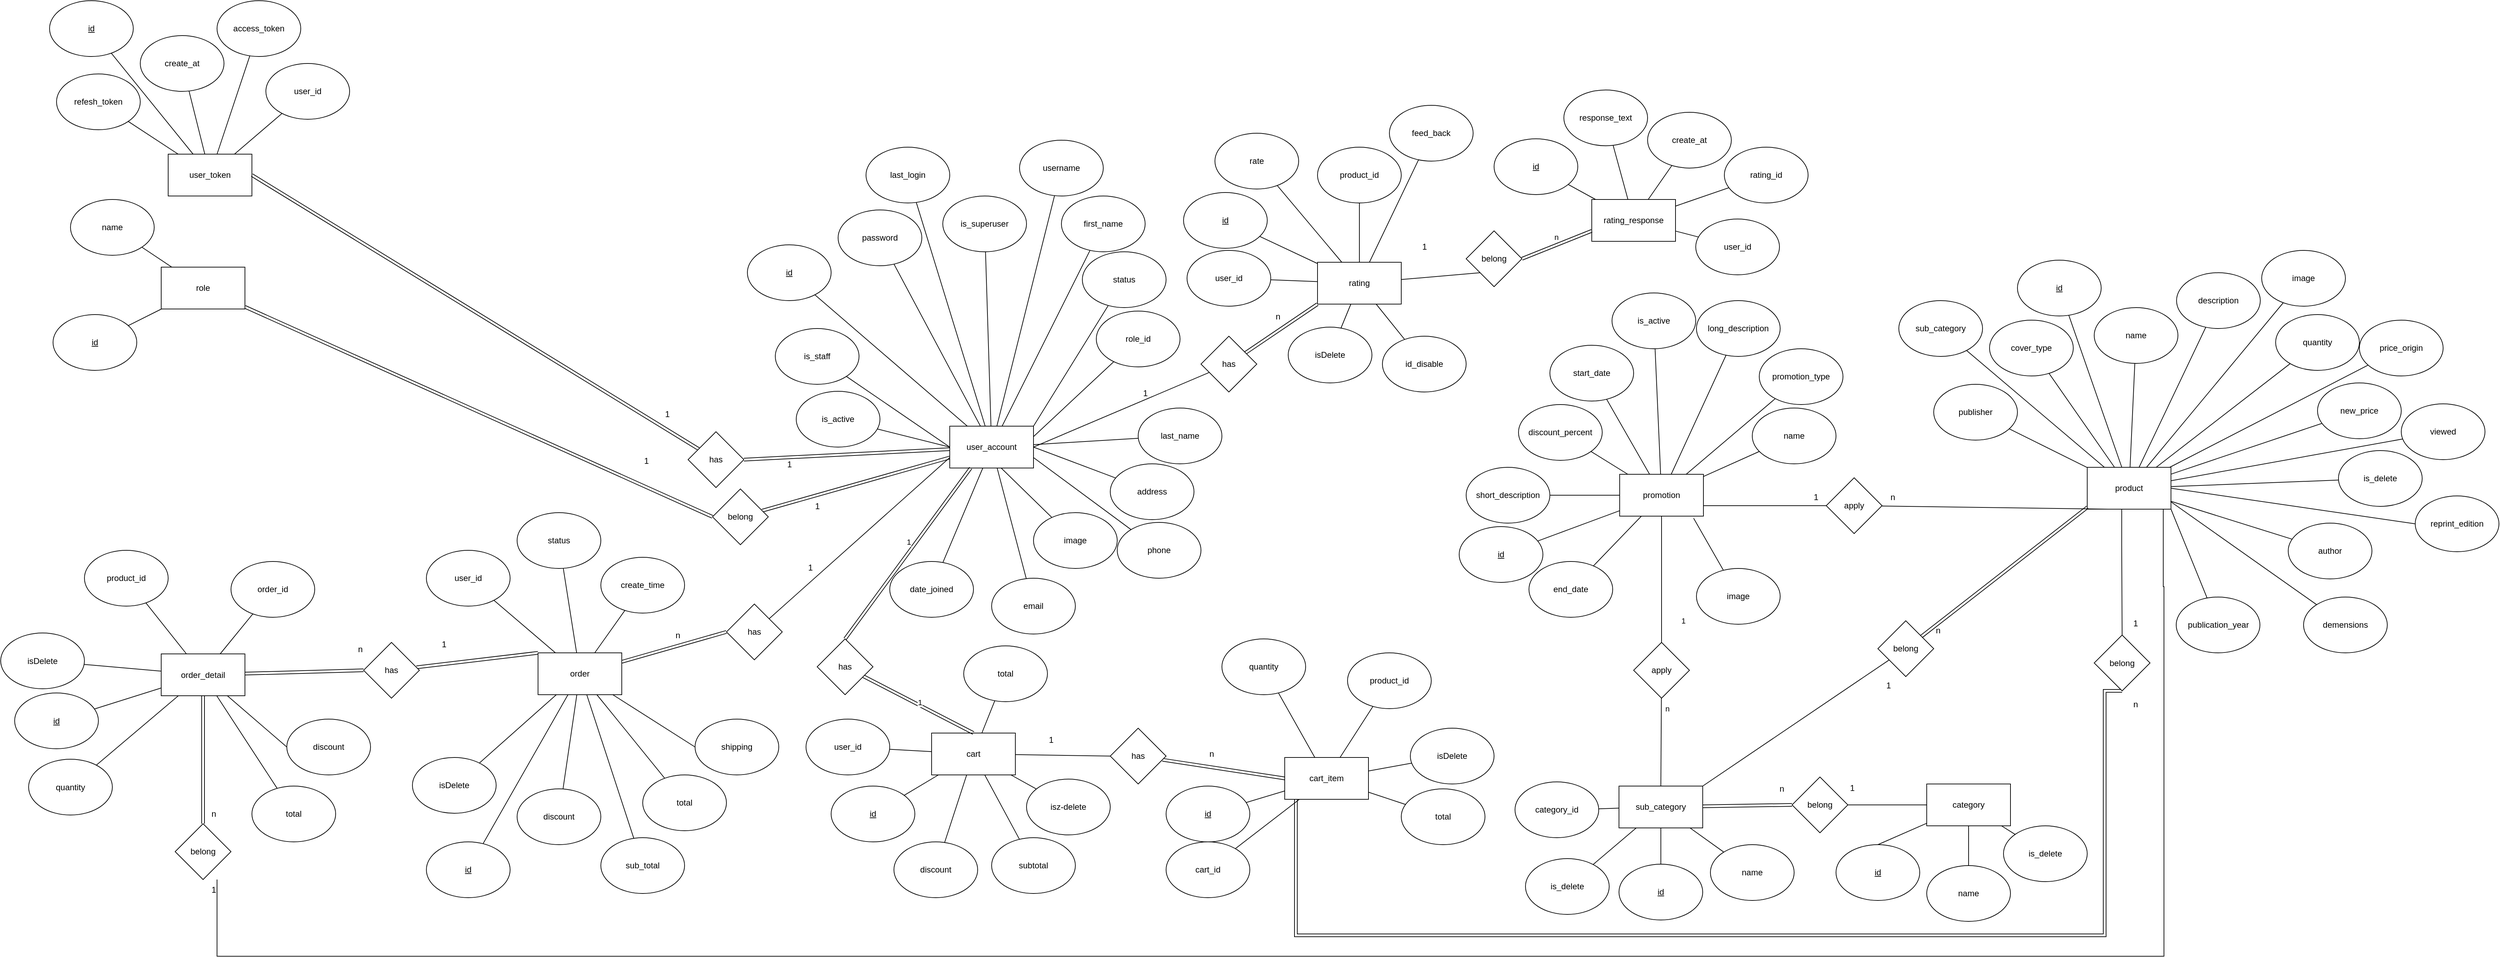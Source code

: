 <mxfile version="25.0.3">
  <diagram name="Trang-1" id="fx4xgaFJXBgBdHPYIMws">
    <mxGraphModel dx="2545" dy="1643" grid="1" gridSize="10" guides="1" tooltips="1" connect="1" arrows="1" fold="1" page="1" pageScale="1" pageWidth="827" pageHeight="1169" math="0" shadow="0">
      <root>
        <mxCell id="0" />
        <mxCell id="1" parent="0" />
        <mxCell id="xjVH5rVPS62ikL9oMdvB-195" style="rounded=0;orthogonalLoop=1;jettySize=auto;html=1;entryX=1;entryY=0.5;entryDx=0;entryDy=0;endArrow=none;endFill=0;shape=link;" parent="1" source="ZPcHN7Fkorl6znalGgMs-2" target="xjVH5rVPS62ikL9oMdvB-194" edge="1">
          <mxGeometry relative="1" as="geometry" />
        </mxCell>
        <mxCell id="ZPcHN7Fkorl6znalGgMs-2" value="user_account" style="rounded=0;whiteSpace=wrap;html=1;" parent="1" vertex="1">
          <mxGeometry x="190" y="270" width="120" height="60" as="geometry" />
        </mxCell>
        <mxCell id="ZPcHN7Fkorl6znalGgMs-9" value="" style="rounded=0;orthogonalLoop=1;jettySize=auto;html=1;endArrow=none;endFill=0;" parent="1" source="ZPcHN7Fkorl6znalGgMs-3" target="ZPcHN7Fkorl6znalGgMs-2" edge="1">
          <mxGeometry relative="1" as="geometry" />
        </mxCell>
        <mxCell id="ZPcHN7Fkorl6znalGgMs-3" value="&lt;u&gt;id&lt;/u&gt;" style="ellipse;whiteSpace=wrap;html=1;" parent="1" vertex="1">
          <mxGeometry x="-100" y="10" width="120" height="80" as="geometry" />
        </mxCell>
        <mxCell id="ZPcHN7Fkorl6znalGgMs-10" value="" style="rounded=0;orthogonalLoop=1;jettySize=auto;html=1;endArrow=none;endFill=0;" parent="1" source="ZPcHN7Fkorl6znalGgMs-4" target="ZPcHN7Fkorl6znalGgMs-2" edge="1">
          <mxGeometry relative="1" as="geometry" />
        </mxCell>
        <mxCell id="ZPcHN7Fkorl6znalGgMs-4" value="password" style="ellipse;whiteSpace=wrap;html=1;" parent="1" vertex="1">
          <mxGeometry x="30" y="-40" width="120" height="80" as="geometry" />
        </mxCell>
        <mxCell id="ZPcHN7Fkorl6znalGgMs-11" value="" style="rounded=0;orthogonalLoop=1;jettySize=auto;html=1;endArrow=none;endFill=0;" parent="1" source="ZPcHN7Fkorl6znalGgMs-5" target="ZPcHN7Fkorl6znalGgMs-2" edge="1">
          <mxGeometry relative="1" as="geometry" />
        </mxCell>
        <mxCell id="ZPcHN7Fkorl6znalGgMs-5" value="last_login" style="ellipse;whiteSpace=wrap;html=1;" parent="1" vertex="1">
          <mxGeometry x="70" y="-130" width="120" height="80" as="geometry" />
        </mxCell>
        <mxCell id="ZPcHN7Fkorl6znalGgMs-13" value="" style="rounded=0;orthogonalLoop=1;jettySize=auto;html=1;endArrow=none;endFill=0;" parent="1" source="ZPcHN7Fkorl6znalGgMs-6" target="ZPcHN7Fkorl6znalGgMs-2" edge="1">
          <mxGeometry relative="1" as="geometry" />
        </mxCell>
        <mxCell id="ZPcHN7Fkorl6znalGgMs-6" value="username" style="ellipse;whiteSpace=wrap;html=1;" parent="1" vertex="1">
          <mxGeometry x="290" y="-140" width="120" height="80" as="geometry" />
        </mxCell>
        <mxCell id="ZPcHN7Fkorl6znalGgMs-12" value="" style="rounded=0;orthogonalLoop=1;jettySize=auto;html=1;endArrow=none;endFill=0;" parent="1" source="ZPcHN7Fkorl6znalGgMs-7" target="ZPcHN7Fkorl6znalGgMs-2" edge="1">
          <mxGeometry relative="1" as="geometry" />
        </mxCell>
        <mxCell id="ZPcHN7Fkorl6znalGgMs-7" value="is_superuser" style="ellipse;whiteSpace=wrap;html=1;" parent="1" vertex="1">
          <mxGeometry x="180" y="-60" width="120" height="80" as="geometry" />
        </mxCell>
        <mxCell id="ZPcHN7Fkorl6znalGgMs-14" value="" style="rounded=0;orthogonalLoop=1;jettySize=auto;html=1;endArrow=none;endFill=0;" parent="1" source="ZPcHN7Fkorl6znalGgMs-8" target="ZPcHN7Fkorl6znalGgMs-2" edge="1">
          <mxGeometry relative="1" as="geometry" />
        </mxCell>
        <mxCell id="ZPcHN7Fkorl6znalGgMs-8" value="first_name" style="ellipse;whiteSpace=wrap;html=1;" parent="1" vertex="1">
          <mxGeometry x="350" y="-60" width="120" height="80" as="geometry" />
        </mxCell>
        <mxCell id="xjVH5rVPS62ikL9oMdvB-269" style="edgeStyle=orthogonalEdgeStyle;rounded=0;orthogonalLoop=1;jettySize=auto;html=1;entryX=0.5;entryY=0;entryDx=0;entryDy=0;endArrow=none;endFill=0;exitX=0.412;exitY=0.987;exitDx=0;exitDy=0;exitPerimeter=0;" parent="1" target="xjVH5rVPS62ikL9oMdvB-266" edge="1" source="ZPcHN7Fkorl6znalGgMs-15">
          <mxGeometry relative="1" as="geometry">
            <mxPoint x="1860" y="220" as="sourcePoint" />
            <Array as="points">
              <mxPoint x="1869" y="440" />
              <mxPoint x="1870" y="440" />
            </Array>
          </mxGeometry>
        </mxCell>
        <mxCell id="e_smYr0AUqtrEbWRnHDC-7" style="rounded=0;orthogonalLoop=1;jettySize=auto;html=1;exitX=1;exitY=0.5;exitDx=0;exitDy=0;entryX=0;entryY=0.5;entryDx=0;entryDy=0;endArrow=none;endFill=0;" edge="1" parent="1" source="ZPcHN7Fkorl6znalGgMs-15" target="xjVH5rVPS62ikL9oMdvB-129">
          <mxGeometry relative="1" as="geometry" />
        </mxCell>
        <mxCell id="ZPcHN7Fkorl6znalGgMs-15" value="product" style="rounded=0;whiteSpace=wrap;html=1;" parent="1" vertex="1">
          <mxGeometry x="1820" y="329" width="120" height="60" as="geometry" />
        </mxCell>
        <mxCell id="ZPcHN7Fkorl6znalGgMs-17" value="" style="rounded=0;orthogonalLoop=1;jettySize=auto;html=1;endArrow=none;endFill=0;" parent="1" source="ZPcHN7Fkorl6znalGgMs-16" target="ZPcHN7Fkorl6znalGgMs-15" edge="1">
          <mxGeometry relative="1" as="geometry" />
        </mxCell>
        <mxCell id="ZPcHN7Fkorl6znalGgMs-16" value="id" style="ellipse;whiteSpace=wrap;html=1;fontStyle=4" parent="1" vertex="1">
          <mxGeometry x="1720" y="32.0" width="120" height="80" as="geometry" />
        </mxCell>
        <mxCell id="ZPcHN7Fkorl6znalGgMs-22" value="" style="rounded=0;orthogonalLoop=1;jettySize=auto;html=1;endArrow=none;endFill=0;" parent="1" source="ZPcHN7Fkorl6znalGgMs-18" target="ZPcHN7Fkorl6znalGgMs-15" edge="1">
          <mxGeometry relative="1" as="geometry" />
        </mxCell>
        <mxCell id="ZPcHN7Fkorl6znalGgMs-18" value="name" style="ellipse;whiteSpace=wrap;html=1;" parent="1" vertex="1">
          <mxGeometry x="1830" y="100" width="120" height="80" as="geometry" />
        </mxCell>
        <mxCell id="ZPcHN7Fkorl6znalGgMs-23" value="" style="rounded=0;orthogonalLoop=1;jettySize=auto;html=1;endArrow=none;endFill=0;" parent="1" source="ZPcHN7Fkorl6znalGgMs-19" target="ZPcHN7Fkorl6znalGgMs-15" edge="1">
          <mxGeometry relative="1" as="geometry" />
        </mxCell>
        <mxCell id="ZPcHN7Fkorl6znalGgMs-19" value="image" style="ellipse;whiteSpace=wrap;html=1;" parent="1" vertex="1">
          <mxGeometry x="2070" y="18" width="120" height="80" as="geometry" />
        </mxCell>
        <mxCell id="ZPcHN7Fkorl6znalGgMs-24" value="" style="rounded=0;orthogonalLoop=1;jettySize=auto;html=1;endArrow=none;endFill=0;" parent="1" source="ZPcHN7Fkorl6znalGgMs-20" target="ZPcHN7Fkorl6znalGgMs-15" edge="1">
          <mxGeometry relative="1" as="geometry" />
        </mxCell>
        <mxCell id="ZPcHN7Fkorl6znalGgMs-20" value="quantity" style="ellipse;whiteSpace=wrap;html=1;" parent="1" vertex="1">
          <mxGeometry x="2090" y="110" width="120" height="80" as="geometry" />
        </mxCell>
        <mxCell id="ZPcHN7Fkorl6znalGgMs-25" value="" style="rounded=0;orthogonalLoop=1;jettySize=auto;html=1;endArrow=none;endFill=0;" parent="1" source="ZPcHN7Fkorl6znalGgMs-21" target="ZPcHN7Fkorl6znalGgMs-15" edge="1">
          <mxGeometry relative="1" as="geometry" />
        </mxCell>
        <mxCell id="ZPcHN7Fkorl6znalGgMs-21" value="price_origin" style="ellipse;whiteSpace=wrap;html=1;" parent="1" vertex="1">
          <mxGeometry x="2210" y="118" width="120" height="80" as="geometry" />
        </mxCell>
        <mxCell id="ZPcHN7Fkorl6znalGgMs-27" value="" style="rounded=0;orthogonalLoop=1;jettySize=auto;html=1;endArrow=none;endFill=0;" parent="1" source="ZPcHN7Fkorl6znalGgMs-26" target="ZPcHN7Fkorl6znalGgMs-15" edge="1">
          <mxGeometry relative="1" as="geometry" />
        </mxCell>
        <mxCell id="ZPcHN7Fkorl6znalGgMs-26" value="description" style="ellipse;whiteSpace=wrap;html=1;" parent="1" vertex="1">
          <mxGeometry x="1948" y="50" width="120" height="80" as="geometry" />
        </mxCell>
        <mxCell id="xjVH5rVPS62ikL9oMdvB-236" style="rounded=0;orthogonalLoop=1;jettySize=auto;html=1;entryX=0;entryY=1;entryDx=0;entryDy=0;endArrow=none;endFill=0;" parent="1" source="ZPcHN7Fkorl6znalGgMs-28" target="xjVH5rVPS62ikL9oMdvB-235" edge="1">
          <mxGeometry relative="1" as="geometry" />
        </mxCell>
        <mxCell id="ZPcHN7Fkorl6znalGgMs-28" value="rating" style="rounded=0;whiteSpace=wrap;html=1;" parent="1" vertex="1">
          <mxGeometry x="717" y="35" width="120" height="60" as="geometry" />
        </mxCell>
        <mxCell id="ZPcHN7Fkorl6znalGgMs-33" value="" style="rounded=0;orthogonalLoop=1;jettySize=auto;html=1;endArrow=none;endFill=0;" parent="1" source="ZPcHN7Fkorl6znalGgMs-29" target="ZPcHN7Fkorl6znalGgMs-28" edge="1">
          <mxGeometry relative="1" as="geometry" />
        </mxCell>
        <mxCell id="ZPcHN7Fkorl6znalGgMs-29" value="&lt;u&gt;id&lt;/u&gt;" style="ellipse;whiteSpace=wrap;html=1;" parent="1" vertex="1">
          <mxGeometry x="525" y="-65" width="120" height="80" as="geometry" />
        </mxCell>
        <mxCell id="ZPcHN7Fkorl6znalGgMs-34" value="" style="rounded=0;orthogonalLoop=1;jettySize=auto;html=1;endArrow=none;endFill=0;" parent="1" source="ZPcHN7Fkorl6znalGgMs-30" target="ZPcHN7Fkorl6znalGgMs-28" edge="1">
          <mxGeometry relative="1" as="geometry" />
        </mxCell>
        <mxCell id="ZPcHN7Fkorl6znalGgMs-30" value="product_id" style="ellipse;whiteSpace=wrap;html=1;" parent="1" vertex="1">
          <mxGeometry x="717" y="-130" width="120" height="80" as="geometry" />
        </mxCell>
        <mxCell id="ZPcHN7Fkorl6znalGgMs-32" value="" style="rounded=0;orthogonalLoop=1;jettySize=auto;html=1;endArrow=none;endFill=0;" parent="1" source="ZPcHN7Fkorl6znalGgMs-31" target="ZPcHN7Fkorl6znalGgMs-28" edge="1">
          <mxGeometry relative="1" as="geometry" />
        </mxCell>
        <mxCell id="ZPcHN7Fkorl6znalGgMs-31" value="rate" style="ellipse;whiteSpace=wrap;html=1;" parent="1" vertex="1">
          <mxGeometry x="570" y="-150" width="120" height="80" as="geometry" />
        </mxCell>
        <mxCell id="xjVH5rVPS62ikL9oMdvB-241" style="rounded=0;orthogonalLoop=1;jettySize=auto;html=1;entryX=0;entryY=0.5;entryDx=0;entryDy=0;endArrow=none;endFill=0;shape=link;" parent="1" source="ZPcHN7Fkorl6znalGgMs-46" target="xjVH5rVPS62ikL9oMdvB-240" edge="1">
          <mxGeometry relative="1" as="geometry" />
        </mxCell>
        <mxCell id="ZPcHN7Fkorl6znalGgMs-46" value="sub_category" style="rounded=0;whiteSpace=wrap;html=1;" parent="1" vertex="1">
          <mxGeometry x="1149" y="786" width="120" height="60" as="geometry" />
        </mxCell>
        <mxCell id="ZPcHN7Fkorl6znalGgMs-52" value="" style="rounded=0;orthogonalLoop=1;jettySize=auto;html=1;endArrow=none;endFill=0;" parent="1" source="ZPcHN7Fkorl6znalGgMs-48" target="ZPcHN7Fkorl6znalGgMs-46" edge="1">
          <mxGeometry relative="1" as="geometry" />
        </mxCell>
        <mxCell id="ZPcHN7Fkorl6znalGgMs-48" value="id" style="ellipse;whiteSpace=wrap;html=1;fontStyle=4" parent="1" vertex="1">
          <mxGeometry x="1149" y="898" width="120" height="80" as="geometry" />
        </mxCell>
        <mxCell id="ZPcHN7Fkorl6znalGgMs-53" value="" style="rounded=0;orthogonalLoop=1;jettySize=auto;html=1;endArrow=none;endFill=0;" parent="1" source="ZPcHN7Fkorl6znalGgMs-49" target="ZPcHN7Fkorl6znalGgMs-46" edge="1">
          <mxGeometry relative="1" as="geometry" />
        </mxCell>
        <mxCell id="ZPcHN7Fkorl6znalGgMs-49" value="name" style="ellipse;whiteSpace=wrap;html=1;" parent="1" vertex="1">
          <mxGeometry x="1280" y="870" width="120" height="80" as="geometry" />
        </mxCell>
        <mxCell id="xjVH5rVPS62ikL9oMdvB-226" style="rounded=0;orthogonalLoop=1;jettySize=auto;html=1;entryX=0;entryY=0.5;entryDx=0;entryDy=0;endArrow=none;endFill=0;" parent="1" source="ZPcHN7Fkorl6znalGgMs-55" target="xjVH5rVPS62ikL9oMdvB-225" edge="1">
          <mxGeometry relative="1" as="geometry" />
        </mxCell>
        <mxCell id="ZPcHN7Fkorl6znalGgMs-55" value="cart" style="rounded=0;whiteSpace=wrap;html=1;" parent="1" vertex="1">
          <mxGeometry x="164" y="710" width="120" height="60" as="geometry" />
        </mxCell>
        <mxCell id="ZPcHN7Fkorl6znalGgMs-56" value="" style="rounded=0;orthogonalLoop=1;jettySize=auto;html=1;endArrow=none;endFill=0;" parent="1" source="ZPcHN7Fkorl6znalGgMs-57" target="ZPcHN7Fkorl6znalGgMs-55" edge="1">
          <mxGeometry relative="1" as="geometry" />
        </mxCell>
        <mxCell id="ZPcHN7Fkorl6znalGgMs-57" value="&lt;u&gt;id&lt;/u&gt;" style="ellipse;whiteSpace=wrap;html=1;" parent="1" vertex="1">
          <mxGeometry x="20" y="786" width="120" height="80" as="geometry" />
        </mxCell>
        <mxCell id="ZPcHN7Fkorl6znalGgMs-58" value="" style="rounded=0;orthogonalLoop=1;jettySize=auto;html=1;endArrow=none;endFill=0;" parent="1" source="ZPcHN7Fkorl6znalGgMs-59" target="ZPcHN7Fkorl6znalGgMs-55" edge="1">
          <mxGeometry relative="1" as="geometry" />
        </mxCell>
        <mxCell id="ZPcHN7Fkorl6znalGgMs-59" value="discount" style="ellipse;whiteSpace=wrap;html=1;" parent="1" vertex="1">
          <mxGeometry x="110" y="866" width="120" height="80" as="geometry" />
        </mxCell>
        <mxCell id="ZPcHN7Fkorl6znalGgMs-61" value="" style="rounded=0;orthogonalLoop=1;jettySize=auto;html=1;endArrow=none;endFill=0;" parent="1" source="ZPcHN7Fkorl6znalGgMs-60" target="ZPcHN7Fkorl6znalGgMs-55" edge="1">
          <mxGeometry relative="1" as="geometry" />
        </mxCell>
        <mxCell id="ZPcHN7Fkorl6znalGgMs-60" value="subtotal" style="ellipse;whiteSpace=wrap;html=1;" parent="1" vertex="1">
          <mxGeometry x="250" y="860" width="120" height="80" as="geometry" />
        </mxCell>
        <mxCell id="ZPcHN7Fkorl6znalGgMs-72" value="" style="rounded=0;orthogonalLoop=1;jettySize=auto;html=1;endArrow=none;endFill=0;" parent="1" source="ZPcHN7Fkorl6znalGgMs-69" target="ZPcHN7Fkorl6znalGgMs-15" edge="1">
          <mxGeometry relative="1" as="geometry" />
        </mxCell>
        <mxCell id="ZPcHN7Fkorl6znalGgMs-69" value="viewed" style="ellipse;whiteSpace=wrap;html=1;" parent="1" vertex="1">
          <mxGeometry x="2270" y="238" width="120" height="80" as="geometry" />
        </mxCell>
        <mxCell id="ZPcHN7Fkorl6znalGgMs-75" value="" style="rounded=0;orthogonalLoop=1;jettySize=auto;html=1;endArrow=none;endFill=0;" parent="1" source="ZPcHN7Fkorl6znalGgMs-71" target="ZPcHN7Fkorl6znalGgMs-15" edge="1">
          <mxGeometry relative="1" as="geometry" />
        </mxCell>
        <mxCell id="ZPcHN7Fkorl6znalGgMs-71" value="new_price" style="ellipse;whiteSpace=wrap;html=1;" parent="1" vertex="1">
          <mxGeometry x="2150" y="208" width="120" height="80" as="geometry" />
        </mxCell>
        <mxCell id="xjVH5rVPS62ikL9oMdvB-215" style="rounded=0;orthogonalLoop=1;jettySize=auto;html=1;entryX=0;entryY=0.5;entryDx=0;entryDy=0;endArrow=none;endFill=0;shape=link;" parent="1" source="ZPcHN7Fkorl6znalGgMs-76" target="xjVH5rVPS62ikL9oMdvB-214" edge="1">
          <mxGeometry relative="1" as="geometry" />
        </mxCell>
        <mxCell id="ZPcHN7Fkorl6znalGgMs-76" value="order" style="rounded=0;whiteSpace=wrap;html=1;" parent="1" vertex="1">
          <mxGeometry x="-400" y="595" width="120" height="60" as="geometry" />
        </mxCell>
        <mxCell id="ZPcHN7Fkorl6znalGgMs-78" value="" style="rounded=0;orthogonalLoop=1;jettySize=auto;html=1;endArrow=none;endFill=0;" parent="1" source="ZPcHN7Fkorl6znalGgMs-77" target="ZPcHN7Fkorl6znalGgMs-15" edge="1">
          <mxGeometry relative="1" as="geometry" />
        </mxCell>
        <mxCell id="ZPcHN7Fkorl6znalGgMs-77" value="is_delete" style="ellipse;whiteSpace=wrap;html=1;" parent="1" vertex="1">
          <mxGeometry x="2180" y="305" width="120" height="80" as="geometry" />
        </mxCell>
        <mxCell id="ZPcHN7Fkorl6znalGgMs-84" value="" style="rounded=0;orthogonalLoop=1;jettySize=auto;html=1;endArrow=none;endFill=0;" parent="1" source="ZPcHN7Fkorl6znalGgMs-79" target="ZPcHN7Fkorl6znalGgMs-76" edge="1">
          <mxGeometry relative="1" as="geometry" />
        </mxCell>
        <mxCell id="ZPcHN7Fkorl6znalGgMs-79" value="&lt;u&gt;id&lt;/u&gt;" style="ellipse;whiteSpace=wrap;html=1;" parent="1" vertex="1">
          <mxGeometry x="-560" y="866" width="120" height="80" as="geometry" />
        </mxCell>
        <mxCell id="ZPcHN7Fkorl6znalGgMs-85" value="" style="rounded=0;orthogonalLoop=1;jettySize=auto;html=1;endArrow=none;endFill=0;" parent="1" source="ZPcHN7Fkorl6znalGgMs-80" target="ZPcHN7Fkorl6znalGgMs-76" edge="1">
          <mxGeometry relative="1" as="geometry" />
        </mxCell>
        <mxCell id="ZPcHN7Fkorl6znalGgMs-80" value="discount" style="ellipse;whiteSpace=wrap;html=1;" parent="1" vertex="1">
          <mxGeometry x="-430" y="790" width="120" height="80" as="geometry" />
        </mxCell>
        <mxCell id="ZPcHN7Fkorl6znalGgMs-86" value="" style="rounded=0;orthogonalLoop=1;jettySize=auto;html=1;endArrow=none;endFill=0;exitX=0;exitY=0.5;exitDx=0;exitDy=0;" parent="1" source="ZPcHN7Fkorl6znalGgMs-81" target="ZPcHN7Fkorl6znalGgMs-76" edge="1">
          <mxGeometry relative="1" as="geometry" />
        </mxCell>
        <mxCell id="ZPcHN7Fkorl6znalGgMs-81" value="shipping" style="ellipse;whiteSpace=wrap;html=1;" parent="1" vertex="1">
          <mxGeometry x="-175" y="690" width="120" height="80" as="geometry" />
        </mxCell>
        <mxCell id="ZPcHN7Fkorl6znalGgMs-87" value="" style="rounded=0;orthogonalLoop=1;jettySize=auto;html=1;endArrow=none;endFill=0;" parent="1" source="ZPcHN7Fkorl6znalGgMs-82" target="ZPcHN7Fkorl6znalGgMs-76" edge="1">
          <mxGeometry relative="1" as="geometry" />
        </mxCell>
        <mxCell id="ZPcHN7Fkorl6znalGgMs-82" value="sub_total" style="ellipse;whiteSpace=wrap;html=1;" parent="1" vertex="1">
          <mxGeometry x="-310" y="860" width="120" height="80" as="geometry" />
        </mxCell>
        <mxCell id="ZPcHN7Fkorl6znalGgMs-88" value="" style="rounded=0;orthogonalLoop=1;jettySize=auto;html=1;endArrow=none;endFill=0;" parent="1" source="ZPcHN7Fkorl6znalGgMs-83" target="ZPcHN7Fkorl6znalGgMs-76" edge="1">
          <mxGeometry relative="1" as="geometry" />
        </mxCell>
        <mxCell id="ZPcHN7Fkorl6znalGgMs-83" value="create_time" style="ellipse;whiteSpace=wrap;html=1;" parent="1" vertex="1">
          <mxGeometry x="-310" y="458" width="120" height="80" as="geometry" />
        </mxCell>
        <mxCell id="ZPcHN7Fkorl6znalGgMs-89" value="user_token" style="rounded=0;whiteSpace=wrap;html=1;" parent="1" vertex="1">
          <mxGeometry x="-930" y="-120" width="120" height="60" as="geometry" />
        </mxCell>
        <mxCell id="ZPcHN7Fkorl6znalGgMs-92" value="" style="rounded=0;orthogonalLoop=1;jettySize=auto;html=1;endArrow=none;endFill=0;" parent="1" source="ZPcHN7Fkorl6znalGgMs-91" target="ZPcHN7Fkorl6znalGgMs-89" edge="1">
          <mxGeometry relative="1" as="geometry" />
        </mxCell>
        <mxCell id="ZPcHN7Fkorl6znalGgMs-91" value="&lt;u&gt;id&lt;/u&gt;" style="ellipse;whiteSpace=wrap;html=1;" parent="1" vertex="1">
          <mxGeometry x="-1100" y="-340" width="120" height="80" as="geometry" />
        </mxCell>
        <mxCell id="xjVH5rVPS62ikL9oMdvB-39" value="" style="rounded=0;orthogonalLoop=1;jettySize=auto;html=1;endArrow=none;endFill=0;" parent="1" source="ZPcHN7Fkorl6znalGgMs-93" target="ZPcHN7Fkorl6znalGgMs-89" edge="1">
          <mxGeometry relative="1" as="geometry" />
        </mxCell>
        <mxCell id="ZPcHN7Fkorl6znalGgMs-93" value="user_id" style="ellipse;whiteSpace=wrap;html=1;" parent="1" vertex="1">
          <mxGeometry x="-790" y="-250" width="120" height="80" as="geometry" />
        </mxCell>
        <mxCell id="xjVH5rVPS62ikL9oMdvB-17" value="" style="rounded=0;orthogonalLoop=1;jettySize=auto;html=1;endArrow=none;endFill=0;" parent="1" source="xjVH5rVPS62ikL9oMdvB-1" target="ZPcHN7Fkorl6znalGgMs-2" edge="1">
          <mxGeometry relative="1" as="geometry" />
        </mxCell>
        <mxCell id="xjVH5rVPS62ikL9oMdvB-1" value="last_name" style="ellipse;whiteSpace=wrap;html=1;" parent="1" vertex="1">
          <mxGeometry x="460" y="244" width="120" height="80" as="geometry" />
        </mxCell>
        <mxCell id="xjVH5rVPS62ikL9oMdvB-15" value="" style="rounded=0;orthogonalLoop=1;jettySize=auto;html=1;endArrow=none;endFill=0;" parent="1" source="xjVH5rVPS62ikL9oMdvB-2" target="ZPcHN7Fkorl6znalGgMs-2" edge="1">
          <mxGeometry relative="1" as="geometry" />
        </mxCell>
        <mxCell id="xjVH5rVPS62ikL9oMdvB-2" value="email" style="ellipse;whiteSpace=wrap;html=1;" parent="1" vertex="1">
          <mxGeometry x="250" y="488" width="120" height="80" as="geometry" />
        </mxCell>
        <mxCell id="xjVH5rVPS62ikL9oMdvB-3" value="is_staff" style="ellipse;whiteSpace=wrap;html=1;" parent="1" vertex="1">
          <mxGeometry x="-60" y="130" width="120" height="80" as="geometry" />
        </mxCell>
        <mxCell id="xjVH5rVPS62ikL9oMdvB-11" style="rounded=0;orthogonalLoop=1;jettySize=auto;html=1;entryX=0;entryY=0.5;entryDx=0;entryDy=0;endArrow=none;endFill=0;" parent="1" source="xjVH5rVPS62ikL9oMdvB-4" target="ZPcHN7Fkorl6znalGgMs-2" edge="1">
          <mxGeometry relative="1" as="geometry" />
        </mxCell>
        <mxCell id="xjVH5rVPS62ikL9oMdvB-4" value="is_active" style="ellipse;whiteSpace=wrap;html=1;" parent="1" vertex="1">
          <mxGeometry x="-30" y="220" width="120" height="80" as="geometry" />
        </mxCell>
        <mxCell id="xjVH5rVPS62ikL9oMdvB-14" value="" style="rounded=0;orthogonalLoop=1;jettySize=auto;html=1;endArrow=none;endFill=0;" parent="1" source="xjVH5rVPS62ikL9oMdvB-5" target="ZPcHN7Fkorl6znalGgMs-2" edge="1">
          <mxGeometry relative="1" as="geometry" />
        </mxCell>
        <mxCell id="xjVH5rVPS62ikL9oMdvB-5" value="date_joined" style="ellipse;whiteSpace=wrap;html=1;" parent="1" vertex="1">
          <mxGeometry x="104" y="464" width="120" height="80" as="geometry" />
        </mxCell>
        <mxCell id="xjVH5rVPS62ikL9oMdvB-16" value="" style="rounded=0;orthogonalLoop=1;jettySize=auto;html=1;endArrow=none;endFill=0;entryX=1;entryY=0.75;entryDx=0;entryDy=0;" parent="1" source="xjVH5rVPS62ikL9oMdvB-6" target="ZPcHN7Fkorl6znalGgMs-2" edge="1">
          <mxGeometry relative="1" as="geometry">
            <mxPoint x="308" y="330" as="targetPoint" />
          </mxGeometry>
        </mxCell>
        <mxCell id="xjVH5rVPS62ikL9oMdvB-6" value="phone" style="ellipse;whiteSpace=wrap;html=1;" parent="1" vertex="1">
          <mxGeometry x="430" y="408" width="120" height="80" as="geometry" />
        </mxCell>
        <mxCell id="xjVH5rVPS62ikL9oMdvB-23" style="rounded=0;orthogonalLoop=1;jettySize=auto;html=1;entryX=1;entryY=0.5;entryDx=0;entryDy=0;endArrow=none;endFill=0;" parent="1" source="xjVH5rVPS62ikL9oMdvB-7" target="ZPcHN7Fkorl6znalGgMs-2" edge="1">
          <mxGeometry relative="1" as="geometry" />
        </mxCell>
        <mxCell id="xjVH5rVPS62ikL9oMdvB-7" value="address" style="ellipse;whiteSpace=wrap;html=1;" parent="1" vertex="1">
          <mxGeometry x="420" y="324" width="120" height="80" as="geometry" />
        </mxCell>
        <mxCell id="xjVH5rVPS62ikL9oMdvB-20" style="rounded=0;orthogonalLoop=1;jettySize=auto;html=1;entryX=1;entryY=0;entryDx=0;entryDy=0;endArrow=none;endFill=0;" parent="1" source="xjVH5rVPS62ikL9oMdvB-8" target="ZPcHN7Fkorl6znalGgMs-2" edge="1">
          <mxGeometry relative="1" as="geometry" />
        </mxCell>
        <mxCell id="xjVH5rVPS62ikL9oMdvB-8" value="status" style="ellipse;whiteSpace=wrap;html=1;" parent="1" vertex="1">
          <mxGeometry x="380" y="20" width="120" height="80" as="geometry" />
        </mxCell>
        <mxCell id="xjVH5rVPS62ikL9oMdvB-21" style="rounded=0;orthogonalLoop=1;jettySize=auto;html=1;entryX=1;entryY=0.25;entryDx=0;entryDy=0;endArrow=none;endFill=0;" parent="1" source="xjVH5rVPS62ikL9oMdvB-9" target="ZPcHN7Fkorl6znalGgMs-2" edge="1">
          <mxGeometry relative="1" as="geometry" />
        </mxCell>
        <mxCell id="xjVH5rVPS62ikL9oMdvB-9" value="role_id" style="ellipse;whiteSpace=wrap;html=1;" parent="1" vertex="1">
          <mxGeometry x="400" y="105" width="120" height="80" as="geometry" />
        </mxCell>
        <mxCell id="xjVH5rVPS62ikL9oMdvB-10" value="image" style="ellipse;whiteSpace=wrap;html=1;" parent="1" vertex="1">
          <mxGeometry x="310" y="394" width="120" height="80" as="geometry" />
        </mxCell>
        <mxCell id="xjVH5rVPS62ikL9oMdvB-13" style="rounded=0;orthogonalLoop=1;jettySize=auto;html=1;endArrow=none;endFill=0;" parent="1" source="xjVH5rVPS62ikL9oMdvB-3" edge="1">
          <mxGeometry relative="1" as="geometry">
            <mxPoint x="190" y="300" as="targetPoint" />
          </mxGeometry>
        </mxCell>
        <mxCell id="xjVH5rVPS62ikL9oMdvB-22" style="rounded=0;orthogonalLoop=1;jettySize=auto;html=1;entryX=0.614;entryY=1;entryDx=0;entryDy=0;entryPerimeter=0;endArrow=none;endFill=0;" parent="1" source="xjVH5rVPS62ikL9oMdvB-10" target="ZPcHN7Fkorl6znalGgMs-2" edge="1">
          <mxGeometry relative="1" as="geometry" />
        </mxCell>
        <mxCell id="xjVH5rVPS62ikL9oMdvB-30" value="" style="rounded=0;orthogonalLoop=1;jettySize=auto;html=1;endArrow=none;endFill=0;" parent="1" source="xjVH5rVPS62ikL9oMdvB-24" target="ZPcHN7Fkorl6znalGgMs-76" edge="1">
          <mxGeometry relative="1" as="geometry" />
        </mxCell>
        <mxCell id="xjVH5rVPS62ikL9oMdvB-24" value="status" style="ellipse;whiteSpace=wrap;html=1;" parent="1" vertex="1">
          <mxGeometry x="-430" y="394" width="120" height="80" as="geometry" />
        </mxCell>
        <mxCell id="xjVH5rVPS62ikL9oMdvB-27" style="rounded=0;orthogonalLoop=1;jettySize=auto;html=1;endArrow=none;endFill=0;" parent="1" source="xjVH5rVPS62ikL9oMdvB-25" target="ZPcHN7Fkorl6znalGgMs-76" edge="1">
          <mxGeometry relative="1" as="geometry" />
        </mxCell>
        <mxCell id="xjVH5rVPS62ikL9oMdvB-25" value="isDelete" style="ellipse;whiteSpace=wrap;html=1;" parent="1" vertex="1">
          <mxGeometry x="-580" y="745" width="120" height="80" as="geometry" />
        </mxCell>
        <mxCell id="xjVH5rVPS62ikL9oMdvB-28" value="" style="rounded=0;orthogonalLoop=1;jettySize=auto;html=1;endArrow=none;endFill=0;" parent="1" source="xjVH5rVPS62ikL9oMdvB-26" target="ZPcHN7Fkorl6znalGgMs-76" edge="1">
          <mxGeometry relative="1" as="geometry" />
        </mxCell>
        <mxCell id="xjVH5rVPS62ikL9oMdvB-26" value="user_id" style="ellipse;whiteSpace=wrap;html=1;" parent="1" vertex="1">
          <mxGeometry x="-560" y="448" width="120" height="80" as="geometry" />
        </mxCell>
        <mxCell id="xjVH5rVPS62ikL9oMdvB-35" value="" style="rounded=0;orthogonalLoop=1;jettySize=auto;html=1;endArrow=none;endFill=0;" parent="1" source="xjVH5rVPS62ikL9oMdvB-32" target="ZPcHN7Fkorl6znalGgMs-89" edge="1">
          <mxGeometry relative="1" as="geometry" />
        </mxCell>
        <mxCell id="xjVH5rVPS62ikL9oMdvB-32" value="refesh_token" style="ellipse;whiteSpace=wrap;html=1;" parent="1" vertex="1">
          <mxGeometry x="-1090" y="-235" width="120" height="80" as="geometry" />
        </mxCell>
        <mxCell id="xjVH5rVPS62ikL9oMdvB-38" value="" style="rounded=0;orthogonalLoop=1;jettySize=auto;html=1;endArrow=none;endFill=0;" parent="1" source="xjVH5rVPS62ikL9oMdvB-33" target="ZPcHN7Fkorl6znalGgMs-89" edge="1">
          <mxGeometry relative="1" as="geometry" />
        </mxCell>
        <mxCell id="xjVH5rVPS62ikL9oMdvB-33" value="access_token" style="ellipse;whiteSpace=wrap;html=1;" parent="1" vertex="1">
          <mxGeometry x="-860" y="-340" width="120" height="80" as="geometry" />
        </mxCell>
        <mxCell id="xjVH5rVPS62ikL9oMdvB-37" value="" style="rounded=0;orthogonalLoop=1;jettySize=auto;html=1;endArrow=none;endFill=0;" parent="1" source="xjVH5rVPS62ikL9oMdvB-34" target="ZPcHN7Fkorl6znalGgMs-89" edge="1">
          <mxGeometry relative="1" as="geometry" />
        </mxCell>
        <mxCell id="xjVH5rVPS62ikL9oMdvB-34" value="create_at" style="ellipse;whiteSpace=wrap;html=1;" parent="1" vertex="1">
          <mxGeometry x="-970" y="-290" width="120" height="80" as="geometry" />
        </mxCell>
        <mxCell id="xjVH5rVPS62ikL9oMdvB-201" style="rounded=0;orthogonalLoop=1;jettySize=auto;html=1;entryX=0;entryY=0.5;entryDx=0;entryDy=0;shape=link;" parent="1" source="xjVH5rVPS62ikL9oMdvB-40" target="xjVH5rVPS62ikL9oMdvB-200" edge="1">
          <mxGeometry relative="1" as="geometry" />
        </mxCell>
        <mxCell id="xjVH5rVPS62ikL9oMdvB-40" value="role" style="rounded=0;whiteSpace=wrap;html=1;" parent="1" vertex="1">
          <mxGeometry x="-940" y="42" width="120" height="60" as="geometry" />
        </mxCell>
        <mxCell id="xjVH5rVPS62ikL9oMdvB-41" value="" style="rounded=0;orthogonalLoop=1;jettySize=auto;html=1;endArrow=none;endFill=0;" parent="1" source="xjVH5rVPS62ikL9oMdvB-42" target="xjVH5rVPS62ikL9oMdvB-40" edge="1">
          <mxGeometry relative="1" as="geometry" />
        </mxCell>
        <mxCell id="xjVH5rVPS62ikL9oMdvB-42" value="&lt;u&gt;id&lt;/u&gt;" style="ellipse;whiteSpace=wrap;html=1;" parent="1" vertex="1">
          <mxGeometry x="-1095" y="110" width="120" height="80" as="geometry" />
        </mxCell>
        <mxCell id="xjVH5rVPS62ikL9oMdvB-43" value="" style="rounded=0;orthogonalLoop=1;jettySize=auto;html=1;endArrow=none;endFill=0;" parent="1" source="xjVH5rVPS62ikL9oMdvB-44" target="xjVH5rVPS62ikL9oMdvB-40" edge="1">
          <mxGeometry relative="1" as="geometry" />
        </mxCell>
        <mxCell id="xjVH5rVPS62ikL9oMdvB-44" value="name" style="ellipse;whiteSpace=wrap;html=1;" parent="1" vertex="1">
          <mxGeometry x="-1070" y="-55" width="120" height="80" as="geometry" />
        </mxCell>
        <mxCell id="xjVH5rVPS62ikL9oMdvB-50" value="" style="rounded=0;orthogonalLoop=1;jettySize=auto;html=1;endArrow=none;endFill=0;" parent="1" source="xjVH5rVPS62ikL9oMdvB-47" target="ZPcHN7Fkorl6znalGgMs-55" edge="1">
          <mxGeometry relative="1" as="geometry" />
        </mxCell>
        <mxCell id="xjVH5rVPS62ikL9oMdvB-47" value="total" style="ellipse;whiteSpace=wrap;html=1;" parent="1" vertex="1">
          <mxGeometry x="210" y="585" width="120" height="80" as="geometry" />
        </mxCell>
        <mxCell id="xjVH5rVPS62ikL9oMdvB-52" value="" style="rounded=0;orthogonalLoop=1;jettySize=auto;html=1;endArrow=none;endFill=0;" parent="1" source="xjVH5rVPS62ikL9oMdvB-48" target="ZPcHN7Fkorl6znalGgMs-55" edge="1">
          <mxGeometry relative="1" as="geometry" />
        </mxCell>
        <mxCell id="xjVH5rVPS62ikL9oMdvB-48" value="user_id" style="ellipse;whiteSpace=wrap;html=1;" parent="1" vertex="1">
          <mxGeometry x="-16" y="690" width="120" height="80" as="geometry" />
        </mxCell>
        <mxCell id="xjVH5rVPS62ikL9oMdvB-51" value="" style="rounded=0;orthogonalLoop=1;jettySize=auto;html=1;endArrow=none;endFill=0;" parent="1" source="xjVH5rVPS62ikL9oMdvB-49" target="ZPcHN7Fkorl6znalGgMs-55" edge="1">
          <mxGeometry relative="1" as="geometry" />
        </mxCell>
        <mxCell id="xjVH5rVPS62ikL9oMdvB-49" value="isz-delete" style="ellipse;whiteSpace=wrap;html=1;" parent="1" vertex="1">
          <mxGeometry x="300" y="776" width="120" height="80" as="geometry" />
        </mxCell>
        <mxCell id="xjVH5rVPS62ikL9oMdvB-62" value="" style="rounded=0;orthogonalLoop=1;jettySize=auto;html=1;endArrow=none;endFill=0;" parent="1" source="xjVH5rVPS62ikL9oMdvB-53" target="ZPcHN7Fkorl6znalGgMs-28" edge="1">
          <mxGeometry relative="1" as="geometry" />
        </mxCell>
        <mxCell id="xjVH5rVPS62ikL9oMdvB-53" value="feed_back" style="ellipse;whiteSpace=wrap;html=1;" parent="1" vertex="1">
          <mxGeometry x="820" y="-190" width="120" height="80" as="geometry" />
        </mxCell>
        <mxCell id="xjVH5rVPS62ikL9oMdvB-59" value="" style="rounded=0;orthogonalLoop=1;jettySize=auto;html=1;endArrow=none;endFill=0;" parent="1" source="xjVH5rVPS62ikL9oMdvB-54" target="ZPcHN7Fkorl6znalGgMs-28" edge="1">
          <mxGeometry relative="1" as="geometry" />
        </mxCell>
        <mxCell id="xjVH5rVPS62ikL9oMdvB-54" value="isDelete" style="ellipse;whiteSpace=wrap;html=1;" parent="1" vertex="1">
          <mxGeometry x="675" y="128" width="120" height="80" as="geometry" />
        </mxCell>
        <mxCell id="xjVH5rVPS62ikL9oMdvB-58" value="" style="rounded=0;orthogonalLoop=1;jettySize=auto;html=1;endArrow=none;endFill=0;" parent="1" source="xjVH5rVPS62ikL9oMdvB-56" target="ZPcHN7Fkorl6znalGgMs-28" edge="1">
          <mxGeometry relative="1" as="geometry" />
        </mxCell>
        <mxCell id="xjVH5rVPS62ikL9oMdvB-56" value="user_id" style="ellipse;whiteSpace=wrap;html=1;" parent="1" vertex="1">
          <mxGeometry x="530" y="18" width="120" height="80" as="geometry" />
        </mxCell>
        <mxCell id="xjVH5rVPS62ikL9oMdvB-60" value="" style="rounded=0;orthogonalLoop=1;jettySize=auto;html=1;endArrow=none;endFill=0;" parent="1" source="xjVH5rVPS62ikL9oMdvB-57" target="ZPcHN7Fkorl6znalGgMs-28" edge="1">
          <mxGeometry relative="1" as="geometry" />
        </mxCell>
        <mxCell id="xjVH5rVPS62ikL9oMdvB-57" value="id_disable" style="ellipse;whiteSpace=wrap;html=1;" parent="1" vertex="1">
          <mxGeometry x="810" y="141" width="120" height="80" as="geometry" />
        </mxCell>
        <mxCell id="xjVH5rVPS62ikL9oMdvB-221" style="rounded=0;orthogonalLoop=1;jettySize=auto;html=1;entryX=0;entryY=0.5;entryDx=0;entryDy=0;endArrow=none;endFill=0;shape=link;" parent="1" source="xjVH5rVPS62ikL9oMdvB-63" target="xjVH5rVPS62ikL9oMdvB-220" edge="1">
          <mxGeometry relative="1" as="geometry" />
        </mxCell>
        <mxCell id="xjVH5rVPS62ikL9oMdvB-63" value="order_detail" style="rounded=0;whiteSpace=wrap;html=1;" parent="1" vertex="1">
          <mxGeometry x="-940" y="596.5" width="120" height="60" as="geometry" />
        </mxCell>
        <mxCell id="xjVH5rVPS62ikL9oMdvB-64" value="" style="rounded=0;orthogonalLoop=1;jettySize=auto;html=1;endArrow=none;endFill=0;" parent="1" source="xjVH5rVPS62ikL9oMdvB-65" target="xjVH5rVPS62ikL9oMdvB-63" edge="1">
          <mxGeometry relative="1" as="geometry" />
        </mxCell>
        <mxCell id="xjVH5rVPS62ikL9oMdvB-65" value="&lt;u&gt;id&lt;/u&gt;" style="ellipse;whiteSpace=wrap;html=1;" parent="1" vertex="1">
          <mxGeometry x="-1150" y="652.5" width="120" height="80" as="geometry" />
        </mxCell>
        <mxCell id="xjVH5rVPS62ikL9oMdvB-66" value="" style="rounded=0;orthogonalLoop=1;jettySize=auto;html=1;endArrow=none;endFill=0;" parent="1" source="xjVH5rVPS62ikL9oMdvB-67" target="xjVH5rVPS62ikL9oMdvB-63" edge="1">
          <mxGeometry relative="1" as="geometry" />
        </mxCell>
        <mxCell id="xjVH5rVPS62ikL9oMdvB-67" value="quantity" style="ellipse;whiteSpace=wrap;html=1;" parent="1" vertex="1">
          <mxGeometry x="-1130" y="747.5" width="120" height="80" as="geometry" />
        </mxCell>
        <mxCell id="xjVH5rVPS62ikL9oMdvB-68" value="" style="rounded=0;orthogonalLoop=1;jettySize=auto;html=1;endArrow=none;endFill=0;exitX=0;exitY=0.5;exitDx=0;exitDy=0;" parent="1" source="xjVH5rVPS62ikL9oMdvB-69" target="xjVH5rVPS62ikL9oMdvB-63" edge="1">
          <mxGeometry relative="1" as="geometry" />
        </mxCell>
        <mxCell id="xjVH5rVPS62ikL9oMdvB-69" value="discount" style="ellipse;whiteSpace=wrap;html=1;" parent="1" vertex="1">
          <mxGeometry x="-760" y="690" width="120" height="80" as="geometry" />
        </mxCell>
        <mxCell id="xjVH5rVPS62ikL9oMdvB-70" value="" style="rounded=0;orthogonalLoop=1;jettySize=auto;html=1;endArrow=none;endFill=0;" parent="1" source="xjVH5rVPS62ikL9oMdvB-71" target="xjVH5rVPS62ikL9oMdvB-63" edge="1">
          <mxGeometry relative="1" as="geometry" />
        </mxCell>
        <mxCell id="xjVH5rVPS62ikL9oMdvB-71" value="total" style="ellipse;whiteSpace=wrap;html=1;" parent="1" vertex="1">
          <mxGeometry x="-810" y="786" width="120" height="80" as="geometry" />
        </mxCell>
        <mxCell id="xjVH5rVPS62ikL9oMdvB-72" value="" style="rounded=0;orthogonalLoop=1;jettySize=auto;html=1;endArrow=none;endFill=0;" parent="1" source="xjVH5rVPS62ikL9oMdvB-73" target="xjVH5rVPS62ikL9oMdvB-63" edge="1">
          <mxGeometry relative="1" as="geometry" />
        </mxCell>
        <mxCell id="xjVH5rVPS62ikL9oMdvB-73" value="order_id" style="ellipse;whiteSpace=wrap;html=1;" parent="1" vertex="1">
          <mxGeometry x="-840" y="464" width="120" height="80" as="geometry" />
        </mxCell>
        <mxCell id="xjVH5rVPS62ikL9oMdvB-74" value="" style="rounded=0;orthogonalLoop=1;jettySize=auto;html=1;endArrow=none;endFill=0;" parent="1" source="xjVH5rVPS62ikL9oMdvB-75" target="xjVH5rVPS62ikL9oMdvB-63" edge="1">
          <mxGeometry relative="1" as="geometry" />
        </mxCell>
        <mxCell id="xjVH5rVPS62ikL9oMdvB-75" value="product_id" style="ellipse;whiteSpace=wrap;html=1;" parent="1" vertex="1">
          <mxGeometry x="-1050" y="448" width="120" height="80" as="geometry" />
        </mxCell>
        <mxCell id="xjVH5rVPS62ikL9oMdvB-76" style="rounded=0;orthogonalLoop=1;jettySize=auto;html=1;endArrow=none;endFill=0;" parent="1" source="xjVH5rVPS62ikL9oMdvB-77" target="xjVH5rVPS62ikL9oMdvB-63" edge="1">
          <mxGeometry relative="1" as="geometry" />
        </mxCell>
        <mxCell id="xjVH5rVPS62ikL9oMdvB-77" value="isDelete" style="ellipse;whiteSpace=wrap;html=1;" parent="1" vertex="1">
          <mxGeometry x="-1170" y="566.5" width="120" height="80" as="geometry" />
        </mxCell>
        <mxCell id="xjVH5rVPS62ikL9oMdvB-98" value="" style="rounded=0;orthogonalLoop=1;jettySize=auto;html=1;endArrow=none;endFill=0;" parent="1" source="xjVH5rVPS62ikL9oMdvB-97" target="ZPcHN7Fkorl6znalGgMs-76" edge="1">
          <mxGeometry relative="1" as="geometry" />
        </mxCell>
        <mxCell id="xjVH5rVPS62ikL9oMdvB-97" value="total" style="ellipse;whiteSpace=wrap;html=1;" parent="1" vertex="1">
          <mxGeometry x="-250" y="770" width="120" height="80" as="geometry" />
        </mxCell>
        <mxCell id="xjVH5rVPS62ikL9oMdvB-99" value="cart_item" style="rounded=0;whiteSpace=wrap;html=1;" parent="1" vertex="1">
          <mxGeometry x="670" y="745" width="120" height="60" as="geometry" />
        </mxCell>
        <mxCell id="xjVH5rVPS62ikL9oMdvB-107" value="" style="rounded=0;orthogonalLoop=1;jettySize=auto;html=1;endArrow=none;endFill=0;" parent="1" source="xjVH5rVPS62ikL9oMdvB-100" target="xjVH5rVPS62ikL9oMdvB-99" edge="1">
          <mxGeometry relative="1" as="geometry" />
        </mxCell>
        <mxCell id="xjVH5rVPS62ikL9oMdvB-100" value="&lt;u&gt;id&lt;/u&gt;" style="ellipse;whiteSpace=wrap;html=1;" parent="1" vertex="1">
          <mxGeometry x="500" y="786" width="120" height="80" as="geometry" />
        </mxCell>
        <mxCell id="xjVH5rVPS62ikL9oMdvB-106" value="" style="rounded=0;orthogonalLoop=1;jettySize=auto;html=1;endArrow=none;endFill=0;" parent="1" source="xjVH5rVPS62ikL9oMdvB-101" target="xjVH5rVPS62ikL9oMdvB-99" edge="1">
          <mxGeometry relative="1" as="geometry" />
        </mxCell>
        <mxCell id="xjVH5rVPS62ikL9oMdvB-101" value="quantity" style="ellipse;whiteSpace=wrap;html=1;" parent="1" vertex="1">
          <mxGeometry x="580" y="575" width="120" height="80" as="geometry" />
        </mxCell>
        <mxCell id="xjVH5rVPS62ikL9oMdvB-108" value="" style="rounded=0;orthogonalLoop=1;jettySize=auto;html=1;endArrow=none;endFill=0;" parent="1" source="xjVH5rVPS62ikL9oMdvB-102" target="xjVH5rVPS62ikL9oMdvB-99" edge="1">
          <mxGeometry relative="1" as="geometry" />
        </mxCell>
        <mxCell id="xjVH5rVPS62ikL9oMdvB-102" value="cart_id" style="ellipse;whiteSpace=wrap;html=1;" parent="1" vertex="1">
          <mxGeometry x="500" y="866" width="120" height="80" as="geometry" />
        </mxCell>
        <mxCell id="xjVH5rVPS62ikL9oMdvB-111" value="" style="rounded=0;orthogonalLoop=1;jettySize=auto;html=1;endArrow=none;endFill=0;" parent="1" source="xjVH5rVPS62ikL9oMdvB-103" target="xjVH5rVPS62ikL9oMdvB-99" edge="1">
          <mxGeometry relative="1" as="geometry" />
        </mxCell>
        <mxCell id="xjVH5rVPS62ikL9oMdvB-103" value="product_id" style="ellipse;whiteSpace=wrap;html=1;" parent="1" vertex="1">
          <mxGeometry x="760" y="595" width="120" height="80" as="geometry" />
        </mxCell>
        <mxCell id="xjVH5rVPS62ikL9oMdvB-110" value="" style="rounded=0;orthogonalLoop=1;jettySize=auto;html=1;endArrow=none;endFill=0;" parent="1" source="xjVH5rVPS62ikL9oMdvB-104" target="xjVH5rVPS62ikL9oMdvB-99" edge="1">
          <mxGeometry relative="1" as="geometry" />
        </mxCell>
        <mxCell id="xjVH5rVPS62ikL9oMdvB-104" value="isDelete" style="ellipse;whiteSpace=wrap;html=1;" parent="1" vertex="1">
          <mxGeometry x="850" y="703" width="120" height="80" as="geometry" />
        </mxCell>
        <mxCell id="xjVH5rVPS62ikL9oMdvB-109" value="" style="rounded=0;orthogonalLoop=1;jettySize=auto;html=1;endArrow=none;endFill=0;" parent="1" source="xjVH5rVPS62ikL9oMdvB-105" target="xjVH5rVPS62ikL9oMdvB-99" edge="1">
          <mxGeometry relative="1" as="geometry" />
        </mxCell>
        <mxCell id="xjVH5rVPS62ikL9oMdvB-105" value="total" style="ellipse;whiteSpace=wrap;html=1;" parent="1" vertex="1">
          <mxGeometry x="837" y="790" width="120" height="80" as="geometry" />
        </mxCell>
        <mxCell id="xjVH5rVPS62ikL9oMdvB-112" value="rating_response" style="rounded=0;whiteSpace=wrap;html=1;" parent="1" vertex="1">
          <mxGeometry x="1110" y="-55" width="120" height="60" as="geometry" />
        </mxCell>
        <mxCell id="xjVH5rVPS62ikL9oMdvB-114" value="" style="rounded=0;orthogonalLoop=1;jettySize=auto;html=1;endArrow=none;endFill=0;" parent="1" source="xjVH5rVPS62ikL9oMdvB-113" target="xjVH5rVPS62ikL9oMdvB-112" edge="1">
          <mxGeometry relative="1" as="geometry" />
        </mxCell>
        <mxCell id="xjVH5rVPS62ikL9oMdvB-113" value="&lt;u&gt;id&lt;/u&gt;" style="ellipse;whiteSpace=wrap;html=1;" parent="1" vertex="1">
          <mxGeometry x="970" y="-142.05" width="120" height="80" as="geometry" />
        </mxCell>
        <mxCell id="xjVH5rVPS62ikL9oMdvB-120" value="" style="rounded=0;orthogonalLoop=1;jettySize=auto;html=1;endArrow=none;endFill=0;" parent="1" source="xjVH5rVPS62ikL9oMdvB-115" target="xjVH5rVPS62ikL9oMdvB-112" edge="1">
          <mxGeometry relative="1" as="geometry" />
        </mxCell>
        <mxCell id="xjVH5rVPS62ikL9oMdvB-115" value="response_text" style="ellipse;whiteSpace=wrap;html=1;" parent="1" vertex="1">
          <mxGeometry x="1070" y="-212.05" width="120" height="80" as="geometry" />
        </mxCell>
        <mxCell id="xjVH5rVPS62ikL9oMdvB-122" value="" style="rounded=0;orthogonalLoop=1;jettySize=auto;html=1;endArrow=none;endFill=0;" parent="1" source="xjVH5rVPS62ikL9oMdvB-116" target="xjVH5rVPS62ikL9oMdvB-112" edge="1">
          <mxGeometry relative="1" as="geometry" />
        </mxCell>
        <mxCell id="xjVH5rVPS62ikL9oMdvB-116" value="create_at" style="ellipse;whiteSpace=wrap;html=1;" parent="1" vertex="1">
          <mxGeometry x="1190" y="-180.05" width="120" height="80" as="geometry" />
        </mxCell>
        <mxCell id="xjVH5rVPS62ikL9oMdvB-121" value="" style="rounded=0;orthogonalLoop=1;jettySize=auto;html=1;endArrow=none;endFill=0;" parent="1" source="xjVH5rVPS62ikL9oMdvB-117" target="xjVH5rVPS62ikL9oMdvB-112" edge="1">
          <mxGeometry relative="1" as="geometry" />
        </mxCell>
        <mxCell id="xjVH5rVPS62ikL9oMdvB-117" value="rating_id" style="ellipse;whiteSpace=wrap;html=1;" parent="1" vertex="1">
          <mxGeometry x="1300" y="-130" width="120" height="80" as="geometry" />
        </mxCell>
        <mxCell id="xjVH5rVPS62ikL9oMdvB-119" value="" style="rounded=0;orthogonalLoop=1;jettySize=auto;html=1;endArrow=none;endFill=0;" parent="1" source="xjVH5rVPS62ikL9oMdvB-118" target="xjVH5rVPS62ikL9oMdvB-112" edge="1">
          <mxGeometry relative="1" as="geometry" />
        </mxCell>
        <mxCell id="xjVH5rVPS62ikL9oMdvB-118" value="user_id" style="ellipse;whiteSpace=wrap;html=1;" parent="1" vertex="1">
          <mxGeometry x="1259" y="-27.0" width="120" height="80" as="geometry" />
        </mxCell>
        <mxCell id="xjVH5rVPS62ikL9oMdvB-131" value="" style="rounded=0;orthogonalLoop=1;jettySize=auto;html=1;endArrow=none;endFill=0;" parent="1" source="xjVH5rVPS62ikL9oMdvB-123" target="ZPcHN7Fkorl6znalGgMs-15" edge="1">
          <mxGeometry relative="1" as="geometry" />
        </mxCell>
        <mxCell id="xjVH5rVPS62ikL9oMdvB-123" value="sub_category" style="ellipse;whiteSpace=wrap;html=1;" parent="1" vertex="1">
          <mxGeometry x="1550" y="90" width="120" height="80" as="geometry" />
        </mxCell>
        <mxCell id="xjVH5rVPS62ikL9oMdvB-135" value="" style="rounded=0;orthogonalLoop=1;jettySize=auto;html=1;endArrow=none;endFill=0;" parent="1" source="xjVH5rVPS62ikL9oMdvB-124" target="ZPcHN7Fkorl6znalGgMs-15" edge="1">
          <mxGeometry relative="1" as="geometry" />
        </mxCell>
        <mxCell id="xjVH5rVPS62ikL9oMdvB-124" value="author" style="ellipse;whiteSpace=wrap;html=1;" parent="1" vertex="1">
          <mxGeometry x="2108" y="409" width="120" height="80" as="geometry" />
        </mxCell>
        <mxCell id="xjVH5rVPS62ikL9oMdvB-130" value="" style="rounded=0;orthogonalLoop=1;jettySize=auto;html=1;endArrow=none;endFill=0;" parent="1" source="xjVH5rVPS62ikL9oMdvB-125" target="ZPcHN7Fkorl6znalGgMs-15" edge="1">
          <mxGeometry relative="1" as="geometry" />
        </mxCell>
        <mxCell id="xjVH5rVPS62ikL9oMdvB-125" value="cover_type" style="ellipse;whiteSpace=wrap;html=1;" parent="1" vertex="1">
          <mxGeometry x="1680" y="118" width="120" height="80" as="geometry" />
        </mxCell>
        <mxCell id="xjVH5rVPS62ikL9oMdvB-134" value="" style="rounded=0;orthogonalLoop=1;jettySize=auto;html=1;endArrow=none;endFill=0;entryX=0.994;entryY=0.817;entryDx=0;entryDy=0;entryPerimeter=0;" parent="1" source="xjVH5rVPS62ikL9oMdvB-126" target="ZPcHN7Fkorl6znalGgMs-15" edge="1">
          <mxGeometry relative="1" as="geometry">
            <mxPoint x="1940" y="360" as="targetPoint" />
          </mxGeometry>
        </mxCell>
        <mxCell id="xjVH5rVPS62ikL9oMdvB-126" value="demensions" style="ellipse;whiteSpace=wrap;html=1;" parent="1" vertex="1">
          <mxGeometry x="2130" y="515" width="120" height="80" as="geometry" />
        </mxCell>
        <mxCell id="xjVH5rVPS62ikL9oMdvB-137" value="" style="rounded=0;orthogonalLoop=1;jettySize=auto;html=1;endArrow=none;endFill=0;entryX=1;entryY=1;entryDx=0;entryDy=0;" parent="1" source="xjVH5rVPS62ikL9oMdvB-127" target="ZPcHN7Fkorl6znalGgMs-15" edge="1">
          <mxGeometry relative="1" as="geometry">
            <mxPoint x="1890" y="180" as="targetPoint" />
          </mxGeometry>
        </mxCell>
        <mxCell id="xjVH5rVPS62ikL9oMdvB-127" value="publication_year" style="ellipse;whiteSpace=wrap;html=1;" parent="1" vertex="1">
          <mxGeometry x="1947.5" y="515" width="120" height="80" as="geometry" />
        </mxCell>
        <mxCell id="xjVH5rVPS62ikL9oMdvB-132" value="" style="rounded=0;orthogonalLoop=1;jettySize=auto;html=1;endArrow=none;endFill=0;" parent="1" source="xjVH5rVPS62ikL9oMdvB-128" target="ZPcHN7Fkorl6znalGgMs-15" edge="1">
          <mxGeometry relative="1" as="geometry" />
        </mxCell>
        <mxCell id="xjVH5rVPS62ikL9oMdvB-128" value="publisher" style="ellipse;whiteSpace=wrap;html=1;" parent="1" vertex="1">
          <mxGeometry x="1600" y="210" width="120" height="80" as="geometry" />
        </mxCell>
        <mxCell id="xjVH5rVPS62ikL9oMdvB-129" value="reprint_edition" style="ellipse;whiteSpace=wrap;html=1;" parent="1" vertex="1">
          <mxGeometry x="2290" y="370" width="120" height="80" as="geometry" />
        </mxCell>
        <mxCell id="xjVH5rVPS62ikL9oMdvB-141" value="" style="rounded=0;orthogonalLoop=1;jettySize=auto;html=1;endArrow=none;endFill=0;" parent="1" source="xjVH5rVPS62ikL9oMdvB-138" target="ZPcHN7Fkorl6znalGgMs-46" edge="1">
          <mxGeometry relative="1" as="geometry" />
        </mxCell>
        <mxCell id="xjVH5rVPS62ikL9oMdvB-138" value="is_delete" style="ellipse;whiteSpace=wrap;html=1;" parent="1" vertex="1">
          <mxGeometry x="1015" y="890" width="120" height="80" as="geometry" />
        </mxCell>
        <mxCell id="xjVH5rVPS62ikL9oMdvB-140" value="" style="rounded=0;orthogonalLoop=1;jettySize=auto;html=1;endArrow=none;endFill=0;" parent="1" source="xjVH5rVPS62ikL9oMdvB-139" target="ZPcHN7Fkorl6znalGgMs-46" edge="1">
          <mxGeometry relative="1" as="geometry" />
        </mxCell>
        <mxCell id="xjVH5rVPS62ikL9oMdvB-139" value="category_id" style="ellipse;whiteSpace=wrap;html=1;" parent="1" vertex="1">
          <mxGeometry x="1000" y="780" width="120" height="80" as="geometry" />
        </mxCell>
        <mxCell id="xjVH5rVPS62ikL9oMdvB-142" value="category" style="rounded=0;whiteSpace=wrap;html=1;" parent="1" vertex="1">
          <mxGeometry x="1590" y="783" width="120" height="60" as="geometry" />
        </mxCell>
        <mxCell id="xjVH5rVPS62ikL9oMdvB-143" value="" style="rounded=0;orthogonalLoop=1;jettySize=auto;html=1;endArrow=none;endFill=0;exitX=0.5;exitY=0;exitDx=0;exitDy=0;" parent="1" target="xjVH5rVPS62ikL9oMdvB-142" edge="1" source="xjVH5rVPS62ikL9oMdvB-144">
          <mxGeometry relative="1" as="geometry">
            <mxPoint x="1527.045" y="862.648" as="sourcePoint" />
          </mxGeometry>
        </mxCell>
        <mxCell id="xjVH5rVPS62ikL9oMdvB-144" value="&lt;u&gt;id&lt;/u&gt;" style="ellipse;whiteSpace=wrap;html=1;" parent="1" vertex="1">
          <mxGeometry x="1460" y="870" width="120" height="80" as="geometry" />
        </mxCell>
        <mxCell id="xjVH5rVPS62ikL9oMdvB-145" value="" style="rounded=0;orthogonalLoop=1;jettySize=auto;html=1;endArrow=none;endFill=0;" parent="1" source="xjVH5rVPS62ikL9oMdvB-146" target="xjVH5rVPS62ikL9oMdvB-142" edge="1">
          <mxGeometry relative="1" as="geometry" />
        </mxCell>
        <mxCell id="xjVH5rVPS62ikL9oMdvB-146" value="name" style="ellipse;whiteSpace=wrap;html=1;" parent="1" vertex="1">
          <mxGeometry x="1590" y="900" width="120" height="80" as="geometry" />
        </mxCell>
        <mxCell id="xjVH5rVPS62ikL9oMdvB-148" value="" style="rounded=0;orthogonalLoop=1;jettySize=auto;html=1;endArrow=none;endFill=0;" parent="1" source="xjVH5rVPS62ikL9oMdvB-147" target="xjVH5rVPS62ikL9oMdvB-142" edge="1">
          <mxGeometry relative="1" as="geometry" />
        </mxCell>
        <mxCell id="xjVH5rVPS62ikL9oMdvB-147" value="is_delete" style="ellipse;whiteSpace=wrap;html=1;" parent="1" vertex="1">
          <mxGeometry x="1700" y="843" width="120" height="80" as="geometry" />
        </mxCell>
        <mxCell id="xjVH5rVPS62ikL9oMdvB-170" value="promotion" style="rounded=0;whiteSpace=wrap;html=1;" parent="1" vertex="1">
          <mxGeometry x="1150" y="339" width="120" height="60" as="geometry" />
        </mxCell>
        <mxCell id="xjVH5rVPS62ikL9oMdvB-171" value="" style="rounded=0;orthogonalLoop=1;jettySize=auto;html=1;endArrow=none;endFill=0;" parent="1" source="xjVH5rVPS62ikL9oMdvB-172" target="xjVH5rVPS62ikL9oMdvB-170" edge="1">
          <mxGeometry relative="1" as="geometry" />
        </mxCell>
        <mxCell id="xjVH5rVPS62ikL9oMdvB-172" value="&lt;u&gt;id&lt;/u&gt;" style="ellipse;whiteSpace=wrap;html=1;" parent="1" vertex="1">
          <mxGeometry x="920" y="414" width="120" height="80" as="geometry" />
        </mxCell>
        <mxCell id="xjVH5rVPS62ikL9oMdvB-173" value="" style="rounded=0;orthogonalLoop=1;jettySize=auto;html=1;endArrow=none;endFill=0;" parent="1" source="xjVH5rVPS62ikL9oMdvB-174" target="xjVH5rVPS62ikL9oMdvB-170" edge="1">
          <mxGeometry relative="1" as="geometry" />
        </mxCell>
        <mxCell id="xjVH5rVPS62ikL9oMdvB-174" value="name" style="ellipse;whiteSpace=wrap;html=1;" parent="1" vertex="1">
          <mxGeometry x="1340" y="244" width="120" height="80" as="geometry" />
        </mxCell>
        <mxCell id="xjVH5rVPS62ikL9oMdvB-175" value="" style="rounded=0;orthogonalLoop=1;jettySize=auto;html=1;endArrow=none;endFill=0;" parent="1" source="xjVH5rVPS62ikL9oMdvB-176" target="xjVH5rVPS62ikL9oMdvB-170" edge="1">
          <mxGeometry relative="1" as="geometry" />
        </mxCell>
        <mxCell id="xjVH5rVPS62ikL9oMdvB-176" value="long_description" style="ellipse;whiteSpace=wrap;html=1;" parent="1" vertex="1">
          <mxGeometry x="1260" y="90" width="120" height="80" as="geometry" />
        </mxCell>
        <mxCell id="xjVH5rVPS62ikL9oMdvB-185" value="" style="rounded=0;orthogonalLoop=1;jettySize=auto;html=1;endArrow=none;endFill=0;" parent="1" source="xjVH5rVPS62ikL9oMdvB-177" target="xjVH5rVPS62ikL9oMdvB-170" edge="1">
          <mxGeometry relative="1" as="geometry" />
        </mxCell>
        <mxCell id="xjVH5rVPS62ikL9oMdvB-177" value="discount_percent" style="ellipse;whiteSpace=wrap;html=1;" parent="1" vertex="1">
          <mxGeometry x="1005" y="239" width="120" height="80" as="geometry" />
        </mxCell>
        <mxCell id="xjVH5rVPS62ikL9oMdvB-187" value="" style="rounded=0;orthogonalLoop=1;jettySize=auto;html=1;endArrow=none;endFill=0;" parent="1" source="xjVH5rVPS62ikL9oMdvB-178" target="xjVH5rVPS62ikL9oMdvB-170" edge="1">
          <mxGeometry relative="1" as="geometry" />
        </mxCell>
        <mxCell id="xjVH5rVPS62ikL9oMdvB-178" value="start_date" style="ellipse;whiteSpace=wrap;html=1;" parent="1" vertex="1">
          <mxGeometry x="1050" y="154" width="120" height="80" as="geometry" />
        </mxCell>
        <mxCell id="xjVH5rVPS62ikL9oMdvB-190" value="" style="rounded=0;orthogonalLoop=1;jettySize=auto;html=1;endArrow=none;endFill=0;" parent="1" source="xjVH5rVPS62ikL9oMdvB-179" target="xjVH5rVPS62ikL9oMdvB-170" edge="1">
          <mxGeometry relative="1" as="geometry" />
        </mxCell>
        <mxCell id="xjVH5rVPS62ikL9oMdvB-179" value="end_date" style="ellipse;whiteSpace=wrap;html=1;" parent="1" vertex="1">
          <mxGeometry x="1020" y="464" width="120" height="80" as="geometry" />
        </mxCell>
        <mxCell id="xjVH5rVPS62ikL9oMdvB-186" value="" style="rounded=0;orthogonalLoop=1;jettySize=auto;html=1;endArrow=none;endFill=0;" parent="1" source="xjVH5rVPS62ikL9oMdvB-180" target="xjVH5rVPS62ikL9oMdvB-170" edge="1">
          <mxGeometry relative="1" as="geometry" />
        </mxCell>
        <mxCell id="xjVH5rVPS62ikL9oMdvB-180" value="is_active" style="ellipse;whiteSpace=wrap;html=1;" parent="1" vertex="1">
          <mxGeometry x="1139" y="79" width="120" height="80" as="geometry" />
        </mxCell>
        <mxCell id="xjVH5rVPS62ikL9oMdvB-191" value="" style="rounded=0;orthogonalLoop=1;jettySize=auto;html=1;endArrow=none;endFill=0;" parent="1" source="xjVH5rVPS62ikL9oMdvB-181" target="xjVH5rVPS62ikL9oMdvB-170" edge="1">
          <mxGeometry relative="1" as="geometry" />
        </mxCell>
        <mxCell id="xjVH5rVPS62ikL9oMdvB-181" value="promotion_type" style="ellipse;whiteSpace=wrap;html=1;" parent="1" vertex="1">
          <mxGeometry x="1350" y="159" width="120" height="80" as="geometry" />
        </mxCell>
        <mxCell id="xjVH5rVPS62ikL9oMdvB-192" value="" style="rounded=0;orthogonalLoop=1;jettySize=auto;html=1;endArrow=none;endFill=0;entryX=0.883;entryY=1.05;entryDx=0;entryDy=0;entryPerimeter=0;" parent="1" source="xjVH5rVPS62ikL9oMdvB-182" target="xjVH5rVPS62ikL9oMdvB-170" edge="1">
          <mxGeometry relative="1" as="geometry" />
        </mxCell>
        <mxCell id="xjVH5rVPS62ikL9oMdvB-182" value="image" style="ellipse;whiteSpace=wrap;html=1;" parent="1" vertex="1">
          <mxGeometry x="1260" y="474" width="120" height="80" as="geometry" />
        </mxCell>
        <mxCell id="xjVH5rVPS62ikL9oMdvB-184" value="" style="rounded=0;orthogonalLoop=1;jettySize=auto;html=1;endArrow=none;endFill=0;" parent="1" source="xjVH5rVPS62ikL9oMdvB-183" target="xjVH5rVPS62ikL9oMdvB-170" edge="1">
          <mxGeometry relative="1" as="geometry" />
        </mxCell>
        <mxCell id="xjVH5rVPS62ikL9oMdvB-183" value="short_description" style="ellipse;whiteSpace=wrap;html=1;" parent="1" vertex="1">
          <mxGeometry x="930" y="329" width="120" height="80" as="geometry" />
        </mxCell>
        <mxCell id="xjVH5rVPS62ikL9oMdvB-196" style="rounded=0;orthogonalLoop=1;jettySize=auto;html=1;entryX=1;entryY=0.5;entryDx=0;entryDy=0;endArrow=none;endFill=0;shape=link;" parent="1" source="xjVH5rVPS62ikL9oMdvB-194" target="ZPcHN7Fkorl6znalGgMs-89" edge="1">
          <mxGeometry relative="1" as="geometry" />
        </mxCell>
        <mxCell id="xjVH5rVPS62ikL9oMdvB-194" value="has" style="rhombus;whiteSpace=wrap;html=1;" parent="1" vertex="1">
          <mxGeometry x="-185" y="278" width="80" height="80" as="geometry" />
        </mxCell>
        <mxCell id="xjVH5rVPS62ikL9oMdvB-198" value="1" style="text;html=1;align=center;verticalAlign=middle;resizable=0;points=[];autosize=1;strokeColor=none;fillColor=none;" parent="1" vertex="1">
          <mxGeometry x="-260" y="305" width="30" height="30" as="geometry" />
        </mxCell>
        <mxCell id="xjVH5rVPS62ikL9oMdvB-199" value="1" style="text;html=1;align=center;verticalAlign=middle;resizable=0;points=[];autosize=1;strokeColor=none;fillColor=none;" parent="1" vertex="1">
          <mxGeometry x="-55" y="310" width="30" height="30" as="geometry" />
        </mxCell>
        <mxCell id="xjVH5rVPS62ikL9oMdvB-202" style="rounded=0;orthogonalLoop=1;jettySize=auto;html=1;entryX=0;entryY=0.75;entryDx=0;entryDy=0;shape=link;" parent="1" source="xjVH5rVPS62ikL9oMdvB-200" target="ZPcHN7Fkorl6znalGgMs-2" edge="1">
          <mxGeometry relative="1" as="geometry" />
        </mxCell>
        <mxCell id="xjVH5rVPS62ikL9oMdvB-200" value="belong" style="rhombus;whiteSpace=wrap;html=1;" parent="1" vertex="1">
          <mxGeometry x="-150" y="360" width="80" height="80" as="geometry" />
        </mxCell>
        <mxCell id="xjVH5rVPS62ikL9oMdvB-203" value="1" style="text;html=1;align=center;verticalAlign=middle;resizable=0;points=[];autosize=1;strokeColor=none;fillColor=none;" parent="1" vertex="1">
          <mxGeometry x="-15" y="370" width="30" height="30" as="geometry" />
        </mxCell>
        <mxCell id="xjVH5rVPS62ikL9oMdvB-204" value="1" style="text;html=1;align=center;verticalAlign=middle;resizable=0;points=[];autosize=1;strokeColor=none;fillColor=none;" parent="1" vertex="1">
          <mxGeometry x="-230" y="238" width="30" height="30" as="geometry" />
        </mxCell>
        <mxCell id="xjVH5rVPS62ikL9oMdvB-208" style="rounded=0;orthogonalLoop=1;jettySize=auto;html=1;entryX=0.25;entryY=1;entryDx=0;entryDy=0;shape=link;exitX=0.5;exitY=0;exitDx=0;exitDy=0;" parent="1" source="xjVH5rVPS62ikL9oMdvB-205" target="ZPcHN7Fkorl6znalGgMs-2" edge="1">
          <mxGeometry relative="1" as="geometry">
            <mxPoint x="88.831" y="607.671" as="sourcePoint" />
            <mxPoint x="151.16" y="345" as="targetPoint" />
          </mxGeometry>
        </mxCell>
        <mxCell id="xjVH5rVPS62ikL9oMdvB-210" value="1" style="edgeLabel;html=1;align=center;verticalAlign=middle;resizable=0;points=[];" parent="xjVH5rVPS62ikL9oMdvB-208" vertex="1" connectable="0">
          <mxGeometry x="0.086" y="9" relative="1" as="geometry">
            <mxPoint y="-1" as="offset" />
          </mxGeometry>
        </mxCell>
        <mxCell id="xjVH5rVPS62ikL9oMdvB-209" style="rounded=0;orthogonalLoop=1;jettySize=auto;html=1;entryX=0.5;entryY=0;entryDx=0;entryDy=0;shape=link;" parent="1" source="xjVH5rVPS62ikL9oMdvB-205" target="ZPcHN7Fkorl6znalGgMs-55" edge="1">
          <mxGeometry relative="1" as="geometry" />
        </mxCell>
        <mxCell id="xjVH5rVPS62ikL9oMdvB-211" value="1" style="edgeLabel;html=1;align=center;verticalAlign=middle;resizable=0;points=[];" parent="xjVH5rVPS62ikL9oMdvB-209" vertex="1" connectable="0">
          <mxGeometry x="-0.014" y="5" relative="1" as="geometry">
            <mxPoint y="1" as="offset" />
          </mxGeometry>
        </mxCell>
        <mxCell id="xjVH5rVPS62ikL9oMdvB-205" value="has" style="rhombus;whiteSpace=wrap;html=1;" parent="1" vertex="1">
          <mxGeometry y="575" width="80" height="80" as="geometry" />
        </mxCell>
        <mxCell id="xjVH5rVPS62ikL9oMdvB-216" style="rounded=0;orthogonalLoop=1;jettySize=auto;html=1;entryX=0;entryY=0.75;entryDx=0;entryDy=0;endArrow=none;endFill=0;" parent="1" source="xjVH5rVPS62ikL9oMdvB-214" target="ZPcHN7Fkorl6znalGgMs-2" edge="1">
          <mxGeometry relative="1" as="geometry" />
        </mxCell>
        <mxCell id="xjVH5rVPS62ikL9oMdvB-214" value="has" style="rhombus;whiteSpace=wrap;html=1;" parent="1" vertex="1">
          <mxGeometry x="-130" y="525" width="80" height="80" as="geometry" />
        </mxCell>
        <mxCell id="xjVH5rVPS62ikL9oMdvB-217" value="1" style="text;html=1;align=center;verticalAlign=middle;resizable=0;points=[];autosize=1;strokeColor=none;fillColor=none;" parent="1" vertex="1">
          <mxGeometry x="-25" y="458" width="30" height="30" as="geometry" />
        </mxCell>
        <mxCell id="xjVH5rVPS62ikL9oMdvB-218" value="n" style="text;html=1;align=center;verticalAlign=middle;resizable=0;points=[];autosize=1;strokeColor=none;fillColor=none;" parent="1" vertex="1">
          <mxGeometry x="-215" y="555" width="30" height="30" as="geometry" />
        </mxCell>
        <mxCell id="xjVH5rVPS62ikL9oMdvB-222" style="rounded=0;orthogonalLoop=1;jettySize=auto;html=1;entryX=0;entryY=0;entryDx=0;entryDy=0;endArrow=none;endFill=0;shape=link;" parent="1" source="xjVH5rVPS62ikL9oMdvB-220" target="ZPcHN7Fkorl6znalGgMs-76" edge="1">
          <mxGeometry relative="1" as="geometry" />
        </mxCell>
        <mxCell id="xjVH5rVPS62ikL9oMdvB-220" value="has" style="rhombus;whiteSpace=wrap;html=1;" parent="1" vertex="1">
          <mxGeometry x="-650" y="580" width="80" height="80" as="geometry" />
        </mxCell>
        <mxCell id="xjVH5rVPS62ikL9oMdvB-223" value="1" style="text;html=1;align=center;verticalAlign=middle;resizable=0;points=[];autosize=1;strokeColor=none;fillColor=none;" parent="1" vertex="1">
          <mxGeometry x="-550" y="568" width="30" height="30" as="geometry" />
        </mxCell>
        <mxCell id="xjVH5rVPS62ikL9oMdvB-224" value="n" style="text;html=1;align=center;verticalAlign=middle;resizable=0;points=[];autosize=1;strokeColor=none;fillColor=none;" parent="1" vertex="1">
          <mxGeometry x="-670" y="575" width="30" height="30" as="geometry" />
        </mxCell>
        <mxCell id="xjVH5rVPS62ikL9oMdvB-227" style="rounded=0;orthogonalLoop=1;jettySize=auto;html=1;entryX=0;entryY=0.5;entryDx=0;entryDy=0;endArrow=none;endFill=0;shape=link;" parent="1" source="xjVH5rVPS62ikL9oMdvB-225" target="xjVH5rVPS62ikL9oMdvB-99" edge="1">
          <mxGeometry relative="1" as="geometry" />
        </mxCell>
        <mxCell id="xjVH5rVPS62ikL9oMdvB-225" value="has" style="rhombus;whiteSpace=wrap;html=1;" parent="1" vertex="1">
          <mxGeometry x="420" y="703" width="80" height="80" as="geometry" />
        </mxCell>
        <mxCell id="xjVH5rVPS62ikL9oMdvB-228" value="1" style="text;html=1;align=center;verticalAlign=middle;resizable=0;points=[];autosize=1;strokeColor=none;fillColor=none;" parent="1" vertex="1">
          <mxGeometry x="320" y="705" width="30" height="30" as="geometry" />
        </mxCell>
        <mxCell id="xjVH5rVPS62ikL9oMdvB-229" value="n" style="text;html=1;align=center;verticalAlign=middle;resizable=0;points=[];autosize=1;strokeColor=none;fillColor=none;" parent="1" vertex="1">
          <mxGeometry x="550" y="725" width="30" height="30" as="geometry" />
        </mxCell>
        <mxCell id="xjVH5rVPS62ikL9oMdvB-231" style="rounded=0;orthogonalLoop=1;jettySize=auto;html=1;entryX=1;entryY=0.5;entryDx=0;entryDy=0;endArrow=none;endFill=0;" parent="1" source="xjVH5rVPS62ikL9oMdvB-230" target="ZPcHN7Fkorl6znalGgMs-2" edge="1">
          <mxGeometry relative="1" as="geometry" />
        </mxCell>
        <mxCell id="xjVH5rVPS62ikL9oMdvB-232" style="rounded=0;orthogonalLoop=1;jettySize=auto;html=1;entryX=0;entryY=1;entryDx=0;entryDy=0;endArrow=none;endFill=0;shape=link;" parent="1" source="xjVH5rVPS62ikL9oMdvB-230" target="ZPcHN7Fkorl6znalGgMs-28" edge="1">
          <mxGeometry relative="1" as="geometry" />
        </mxCell>
        <mxCell id="xjVH5rVPS62ikL9oMdvB-230" value="has" style="rhombus;whiteSpace=wrap;html=1;" parent="1" vertex="1">
          <mxGeometry x="550" y="141" width="80" height="80" as="geometry" />
        </mxCell>
        <mxCell id="xjVH5rVPS62ikL9oMdvB-233" value="1" style="text;html=1;align=center;verticalAlign=middle;resizable=0;points=[];autosize=1;strokeColor=none;fillColor=none;" parent="1" vertex="1">
          <mxGeometry x="455" y="208" width="30" height="30" as="geometry" />
        </mxCell>
        <mxCell id="xjVH5rVPS62ikL9oMdvB-234" value="n" style="text;html=1;align=center;verticalAlign=middle;resizable=0;points=[];autosize=1;strokeColor=none;fillColor=none;" parent="1" vertex="1">
          <mxGeometry x="645" y="98" width="30" height="30" as="geometry" />
        </mxCell>
        <mxCell id="xjVH5rVPS62ikL9oMdvB-237" style="rounded=0;orthogonalLoop=1;jettySize=auto;html=1;entryX=0;entryY=0.75;entryDx=0;entryDy=0;endArrow=none;endFill=0;shape=link;exitX=1;exitY=0.5;exitDx=0;exitDy=0;" parent="1" source="xjVH5rVPS62ikL9oMdvB-235" target="xjVH5rVPS62ikL9oMdvB-112" edge="1">
          <mxGeometry relative="1" as="geometry">
            <mxPoint x="1013.045" y="80.995" as="sourcePoint" />
          </mxGeometry>
        </mxCell>
        <mxCell id="xjVH5rVPS62ikL9oMdvB-239" value="n" style="edgeLabel;html=1;align=center;verticalAlign=middle;resizable=0;points=[];" parent="xjVH5rVPS62ikL9oMdvB-237" vertex="1" connectable="0">
          <mxGeometry x="0.032" y="11" relative="1" as="geometry">
            <mxPoint x="1" as="offset" />
          </mxGeometry>
        </mxCell>
        <mxCell id="xjVH5rVPS62ikL9oMdvB-235" value="belong" style="rhombus;whiteSpace=wrap;html=1;" parent="1" vertex="1">
          <mxGeometry x="930" y="-10" width="80" height="80" as="geometry" />
        </mxCell>
        <mxCell id="xjVH5rVPS62ikL9oMdvB-238" value="1" style="text;html=1;align=center;verticalAlign=middle;resizable=0;points=[];autosize=1;strokeColor=none;fillColor=none;" parent="1" vertex="1">
          <mxGeometry x="855" y="-2" width="30" height="30" as="geometry" />
        </mxCell>
        <mxCell id="xjVH5rVPS62ikL9oMdvB-242" style="rounded=0;orthogonalLoop=1;jettySize=auto;html=1;entryX=0;entryY=0.5;entryDx=0;entryDy=0;endArrow=none;endFill=0;" parent="1" source="xjVH5rVPS62ikL9oMdvB-240" target="xjVH5rVPS62ikL9oMdvB-142" edge="1">
          <mxGeometry relative="1" as="geometry" />
        </mxCell>
        <mxCell id="xjVH5rVPS62ikL9oMdvB-246" style="rounded=0;orthogonalLoop=1;jettySize=auto;html=1;endArrow=none;endFill=0;shape=link;entryX=0.003;entryY=0.953;entryDx=0;entryDy=0;entryPerimeter=0;" parent="1" source="xjVH5rVPS62ikL9oMdvB-245" target="ZPcHN7Fkorl6znalGgMs-15" edge="1">
          <mxGeometry relative="1" as="geometry">
            <Array as="points" />
            <mxPoint x="1830" y="390" as="targetPoint" />
          </mxGeometry>
        </mxCell>
        <mxCell id="xjVH5rVPS62ikL9oMdvB-247" style="rounded=0;orthogonalLoop=1;jettySize=auto;html=1;entryX=1;entryY=0;entryDx=0;entryDy=0;endArrow=none;endFill=0;" parent="1" source="xjVH5rVPS62ikL9oMdvB-245" target="ZPcHN7Fkorl6znalGgMs-46" edge="1">
          <mxGeometry relative="1" as="geometry" />
        </mxCell>
        <mxCell id="xjVH5rVPS62ikL9oMdvB-253" style="rounded=0;orthogonalLoop=1;jettySize=auto;html=1;endArrow=none;endFill=0;entryX=0.5;entryY=1;entryDx=0;entryDy=0;" parent="1" source="xjVH5rVPS62ikL9oMdvB-252" target="xjVH5rVPS62ikL9oMdvB-170" edge="1">
          <mxGeometry relative="1" as="geometry">
            <mxPoint x="1250" y="400" as="targetPoint" />
          </mxGeometry>
        </mxCell>
        <mxCell id="xjVH5rVPS62ikL9oMdvB-255" value="1" style="edgeLabel;html=1;align=center;verticalAlign=middle;resizable=0;points=[];" parent="xjVH5rVPS62ikL9oMdvB-253" vertex="1" connectable="0">
          <mxGeometry x="-0.256" y="-9" relative="1" as="geometry">
            <mxPoint x="22" y="36" as="offset" />
          </mxGeometry>
        </mxCell>
        <mxCell id="xjVH5rVPS62ikL9oMdvB-254" style="rounded=0;orthogonalLoop=1;jettySize=auto;html=1;entryX=0.5;entryY=0;entryDx=0;entryDy=0;endArrow=none;endFill=0;" parent="1" source="xjVH5rVPS62ikL9oMdvB-252" target="ZPcHN7Fkorl6znalGgMs-46" edge="1">
          <mxGeometry relative="1" as="geometry" />
        </mxCell>
        <mxCell id="xjVH5rVPS62ikL9oMdvB-256" value="n" style="edgeLabel;html=1;align=center;verticalAlign=middle;resizable=0;points=[];" parent="xjVH5rVPS62ikL9oMdvB-254" vertex="1" connectable="0">
          <mxGeometry x="-0.265" y="6" relative="1" as="geometry">
            <mxPoint x="2" y="-32" as="offset" />
          </mxGeometry>
        </mxCell>
        <mxCell id="xjVH5rVPS62ikL9oMdvB-252" value="apply" style="rhombus;whiteSpace=wrap;html=1;" parent="1" vertex="1">
          <mxGeometry x="1170" y="580" width="80" height="80" as="geometry" />
        </mxCell>
        <mxCell id="xjVH5rVPS62ikL9oMdvB-260" style="rounded=0;orthogonalLoop=1;jettySize=auto;html=1;endArrow=none;endFill=0;entryX=0.25;entryY=1;entryDx=0;entryDy=0;" parent="1" source="xjVH5rVPS62ikL9oMdvB-257" target="ZPcHN7Fkorl6znalGgMs-15" edge="1">
          <mxGeometry relative="1" as="geometry">
            <mxPoint x="1779" y="180" as="targetPoint" />
          </mxGeometry>
        </mxCell>
        <mxCell id="xjVH5rVPS62ikL9oMdvB-261" style="rounded=0;orthogonalLoop=1;jettySize=auto;html=1;entryX=1;entryY=0.75;entryDx=0;entryDy=0;endArrow=none;endFill=0;" parent="1" source="xjVH5rVPS62ikL9oMdvB-257" target="xjVH5rVPS62ikL9oMdvB-170" edge="1">
          <mxGeometry relative="1" as="geometry" />
        </mxCell>
        <mxCell id="xjVH5rVPS62ikL9oMdvB-268" style="edgeStyle=orthogonalEdgeStyle;rounded=0;orthogonalLoop=1;jettySize=auto;html=1;entryX=0.5;entryY=1;entryDx=0;entryDy=0;endArrow=none;endFill=0;shape=link;exitX=0.5;exitY=1;exitDx=0;exitDy=0;" parent="1" source="xjVH5rVPS62ikL9oMdvB-266" edge="1">
          <mxGeometry relative="1" as="geometry">
            <mxPoint x="686" y="805" as="targetPoint" />
            <Array as="points">
              <mxPoint x="1845" y="649" />
              <mxPoint x="1845" y="1000" />
              <mxPoint x="686" y="1000" />
            </Array>
          </mxGeometry>
        </mxCell>
        <mxCell id="xjVH5rVPS62ikL9oMdvB-273" style="edgeStyle=orthogonalEdgeStyle;rounded=0;orthogonalLoop=1;jettySize=auto;html=1;entryX=0.5;entryY=1;entryDx=0;entryDy=0;endArrow=none;endFill=0;shape=link;" parent="1" source="xjVH5rVPS62ikL9oMdvB-272" target="xjVH5rVPS62ikL9oMdvB-63" edge="1">
          <mxGeometry relative="1" as="geometry" />
        </mxCell>
        <mxCell id="xjVH5rVPS62ikL9oMdvB-274" style="edgeStyle=orthogonalEdgeStyle;rounded=0;orthogonalLoop=1;jettySize=auto;html=1;endArrow=none;endFill=0;entryX=0.75;entryY=1;entryDx=0;entryDy=0;" parent="1" edge="1">
          <mxGeometry relative="1" as="geometry">
            <Array as="points">
              <mxPoint x="-860.04" y="1030" />
              <mxPoint x="1929.96" y="1030" />
              <mxPoint x="1929.96" y="500" />
              <mxPoint x="1928.96" y="360" />
            </Array>
            <mxPoint x="-860.0" y="919.96" as="sourcePoint" />
            <mxPoint x="1929.96" y="389" as="targetPoint" />
          </mxGeometry>
        </mxCell>
        <mxCell id="e_smYr0AUqtrEbWRnHDC-2" value="" style="group" vertex="1" connectable="0" parent="1">
          <mxGeometry x="1520" y="548" width="101" height="108.5" as="geometry" />
        </mxCell>
        <mxCell id="xjVH5rVPS62ikL9oMdvB-245" value="belong" style="rhombus;whiteSpace=wrap;html=1;" parent="e_smYr0AUqtrEbWRnHDC-2" vertex="1">
          <mxGeometry y="1" width="80" height="80" as="geometry" />
        </mxCell>
        <mxCell id="xjVH5rVPS62ikL9oMdvB-248" value="1" style="text;html=1;align=center;verticalAlign=middle;resizable=0;points=[];autosize=1;strokeColor=none;fillColor=none;" parent="e_smYr0AUqtrEbWRnHDC-2" vertex="1">
          <mxGeometry y="78.5" width="30" height="30" as="geometry" />
        </mxCell>
        <mxCell id="xjVH5rVPS62ikL9oMdvB-249" value="n" style="text;html=1;align=center;verticalAlign=middle;resizable=0;points=[];autosize=1;strokeColor=none;fillColor=none;" parent="e_smYr0AUqtrEbWRnHDC-2" vertex="1">
          <mxGeometry x="71" width="30" height="30" as="geometry" />
        </mxCell>
        <mxCell id="e_smYr0AUqtrEbWRnHDC-3" value="" style="group" vertex="1" connectable="0" parent="1">
          <mxGeometry x="1367" y="773" width="131" height="80" as="geometry" />
        </mxCell>
        <mxCell id="xjVH5rVPS62ikL9oMdvB-240" value="belong" style="rhombus;whiteSpace=wrap;html=1;" parent="e_smYr0AUqtrEbWRnHDC-3" vertex="1">
          <mxGeometry x="30" width="80" height="80" as="geometry" />
        </mxCell>
        <mxCell id="xjVH5rVPS62ikL9oMdvB-243" value="1" style="text;html=1;align=center;verticalAlign=middle;resizable=0;points=[];autosize=1;strokeColor=none;fillColor=none;" parent="e_smYr0AUqtrEbWRnHDC-3" vertex="1">
          <mxGeometry x="101" y="1" width="30" height="30" as="geometry" />
        </mxCell>
        <mxCell id="xjVH5rVPS62ikL9oMdvB-244" value="n" style="text;html=1;align=center;verticalAlign=middle;resizable=0;points=[];autosize=1;strokeColor=none;fillColor=none;" parent="e_smYr0AUqtrEbWRnHDC-3" vertex="1">
          <mxGeometry y="2" width="30" height="30" as="geometry" />
        </mxCell>
        <mxCell id="e_smYr0AUqtrEbWRnHDC-4" value="" style="group" vertex="1" connectable="0" parent="1">
          <mxGeometry x="1410" y="319" width="140" height="105" as="geometry" />
        </mxCell>
        <mxCell id="xjVH5rVPS62ikL9oMdvB-257" value="apply" style="rhombus;whiteSpace=wrap;html=1;" parent="e_smYr0AUqtrEbWRnHDC-4" vertex="1">
          <mxGeometry x="36" y="25" width="80" height="80" as="geometry" />
        </mxCell>
        <mxCell id="xjVH5rVPS62ikL9oMdvB-262" value="1" style="text;html=1;align=center;verticalAlign=middle;resizable=0;points=[];autosize=1;strokeColor=none;fillColor=none;" parent="e_smYr0AUqtrEbWRnHDC-4" vertex="1">
          <mxGeometry x="6" y="37.5" width="30" height="30" as="geometry" />
        </mxCell>
        <mxCell id="xjVH5rVPS62ikL9oMdvB-263" value="n" style="text;html=1;align=center;verticalAlign=middle;resizable=0;points=[];autosize=1;strokeColor=none;fillColor=none;" parent="e_smYr0AUqtrEbWRnHDC-4" vertex="1">
          <mxGeometry x="116" y="37.5" width="30" height="30" as="geometry" />
        </mxCell>
        <mxCell id="e_smYr0AUqtrEbWRnHDC-5" value="" style="group" vertex="1" connectable="0" parent="1">
          <mxGeometry x="1830" y="538" width="80" height="146" as="geometry" />
        </mxCell>
        <mxCell id="xjVH5rVPS62ikL9oMdvB-266" value="belong" style="rhombus;whiteSpace=wrap;html=1;" parent="e_smYr0AUqtrEbWRnHDC-5" vertex="1">
          <mxGeometry y="31.5" width="80" height="80" as="geometry" />
        </mxCell>
        <mxCell id="xjVH5rVPS62ikL9oMdvB-270" value="n" style="text;html=1;align=center;verticalAlign=middle;resizable=0;points=[];autosize=1;strokeColor=none;fillColor=none;" parent="e_smYr0AUqtrEbWRnHDC-5" vertex="1">
          <mxGeometry x="44" y="116" width="30" height="30" as="geometry" />
        </mxCell>
        <mxCell id="xjVH5rVPS62ikL9oMdvB-271" value="1" style="text;html=1;align=center;verticalAlign=middle;resizable=0;points=[];autosize=1;strokeColor=none;fillColor=none;" parent="e_smYr0AUqtrEbWRnHDC-5" vertex="1">
          <mxGeometry x="44" width="30" height="30" as="geometry" />
        </mxCell>
        <mxCell id="e_smYr0AUqtrEbWRnHDC-6" value="" style="group" vertex="1" connectable="0" parent="1">
          <mxGeometry x="-920" y="811" width="80" height="139" as="geometry" />
        </mxCell>
        <mxCell id="xjVH5rVPS62ikL9oMdvB-272" value="belong" style="rhombus;whiteSpace=wrap;html=1;" parent="e_smYr0AUqtrEbWRnHDC-6" vertex="1">
          <mxGeometry y="29" width="80" height="80" as="geometry" />
        </mxCell>
        <mxCell id="xjVH5rVPS62ikL9oMdvB-275" value="n" style="text;html=1;align=center;verticalAlign=middle;resizable=0;points=[];autosize=1;strokeColor=none;fillColor=none;" parent="e_smYr0AUqtrEbWRnHDC-6" vertex="1">
          <mxGeometry x="40" width="30" height="30" as="geometry" />
        </mxCell>
        <mxCell id="xjVH5rVPS62ikL9oMdvB-276" value="1" style="text;html=1;align=center;verticalAlign=middle;resizable=0;points=[];autosize=1;strokeColor=none;fillColor=none;" parent="e_smYr0AUqtrEbWRnHDC-6" vertex="1">
          <mxGeometry x="40" y="109" width="30" height="30" as="geometry" />
        </mxCell>
      </root>
    </mxGraphModel>
  </diagram>
</mxfile>
